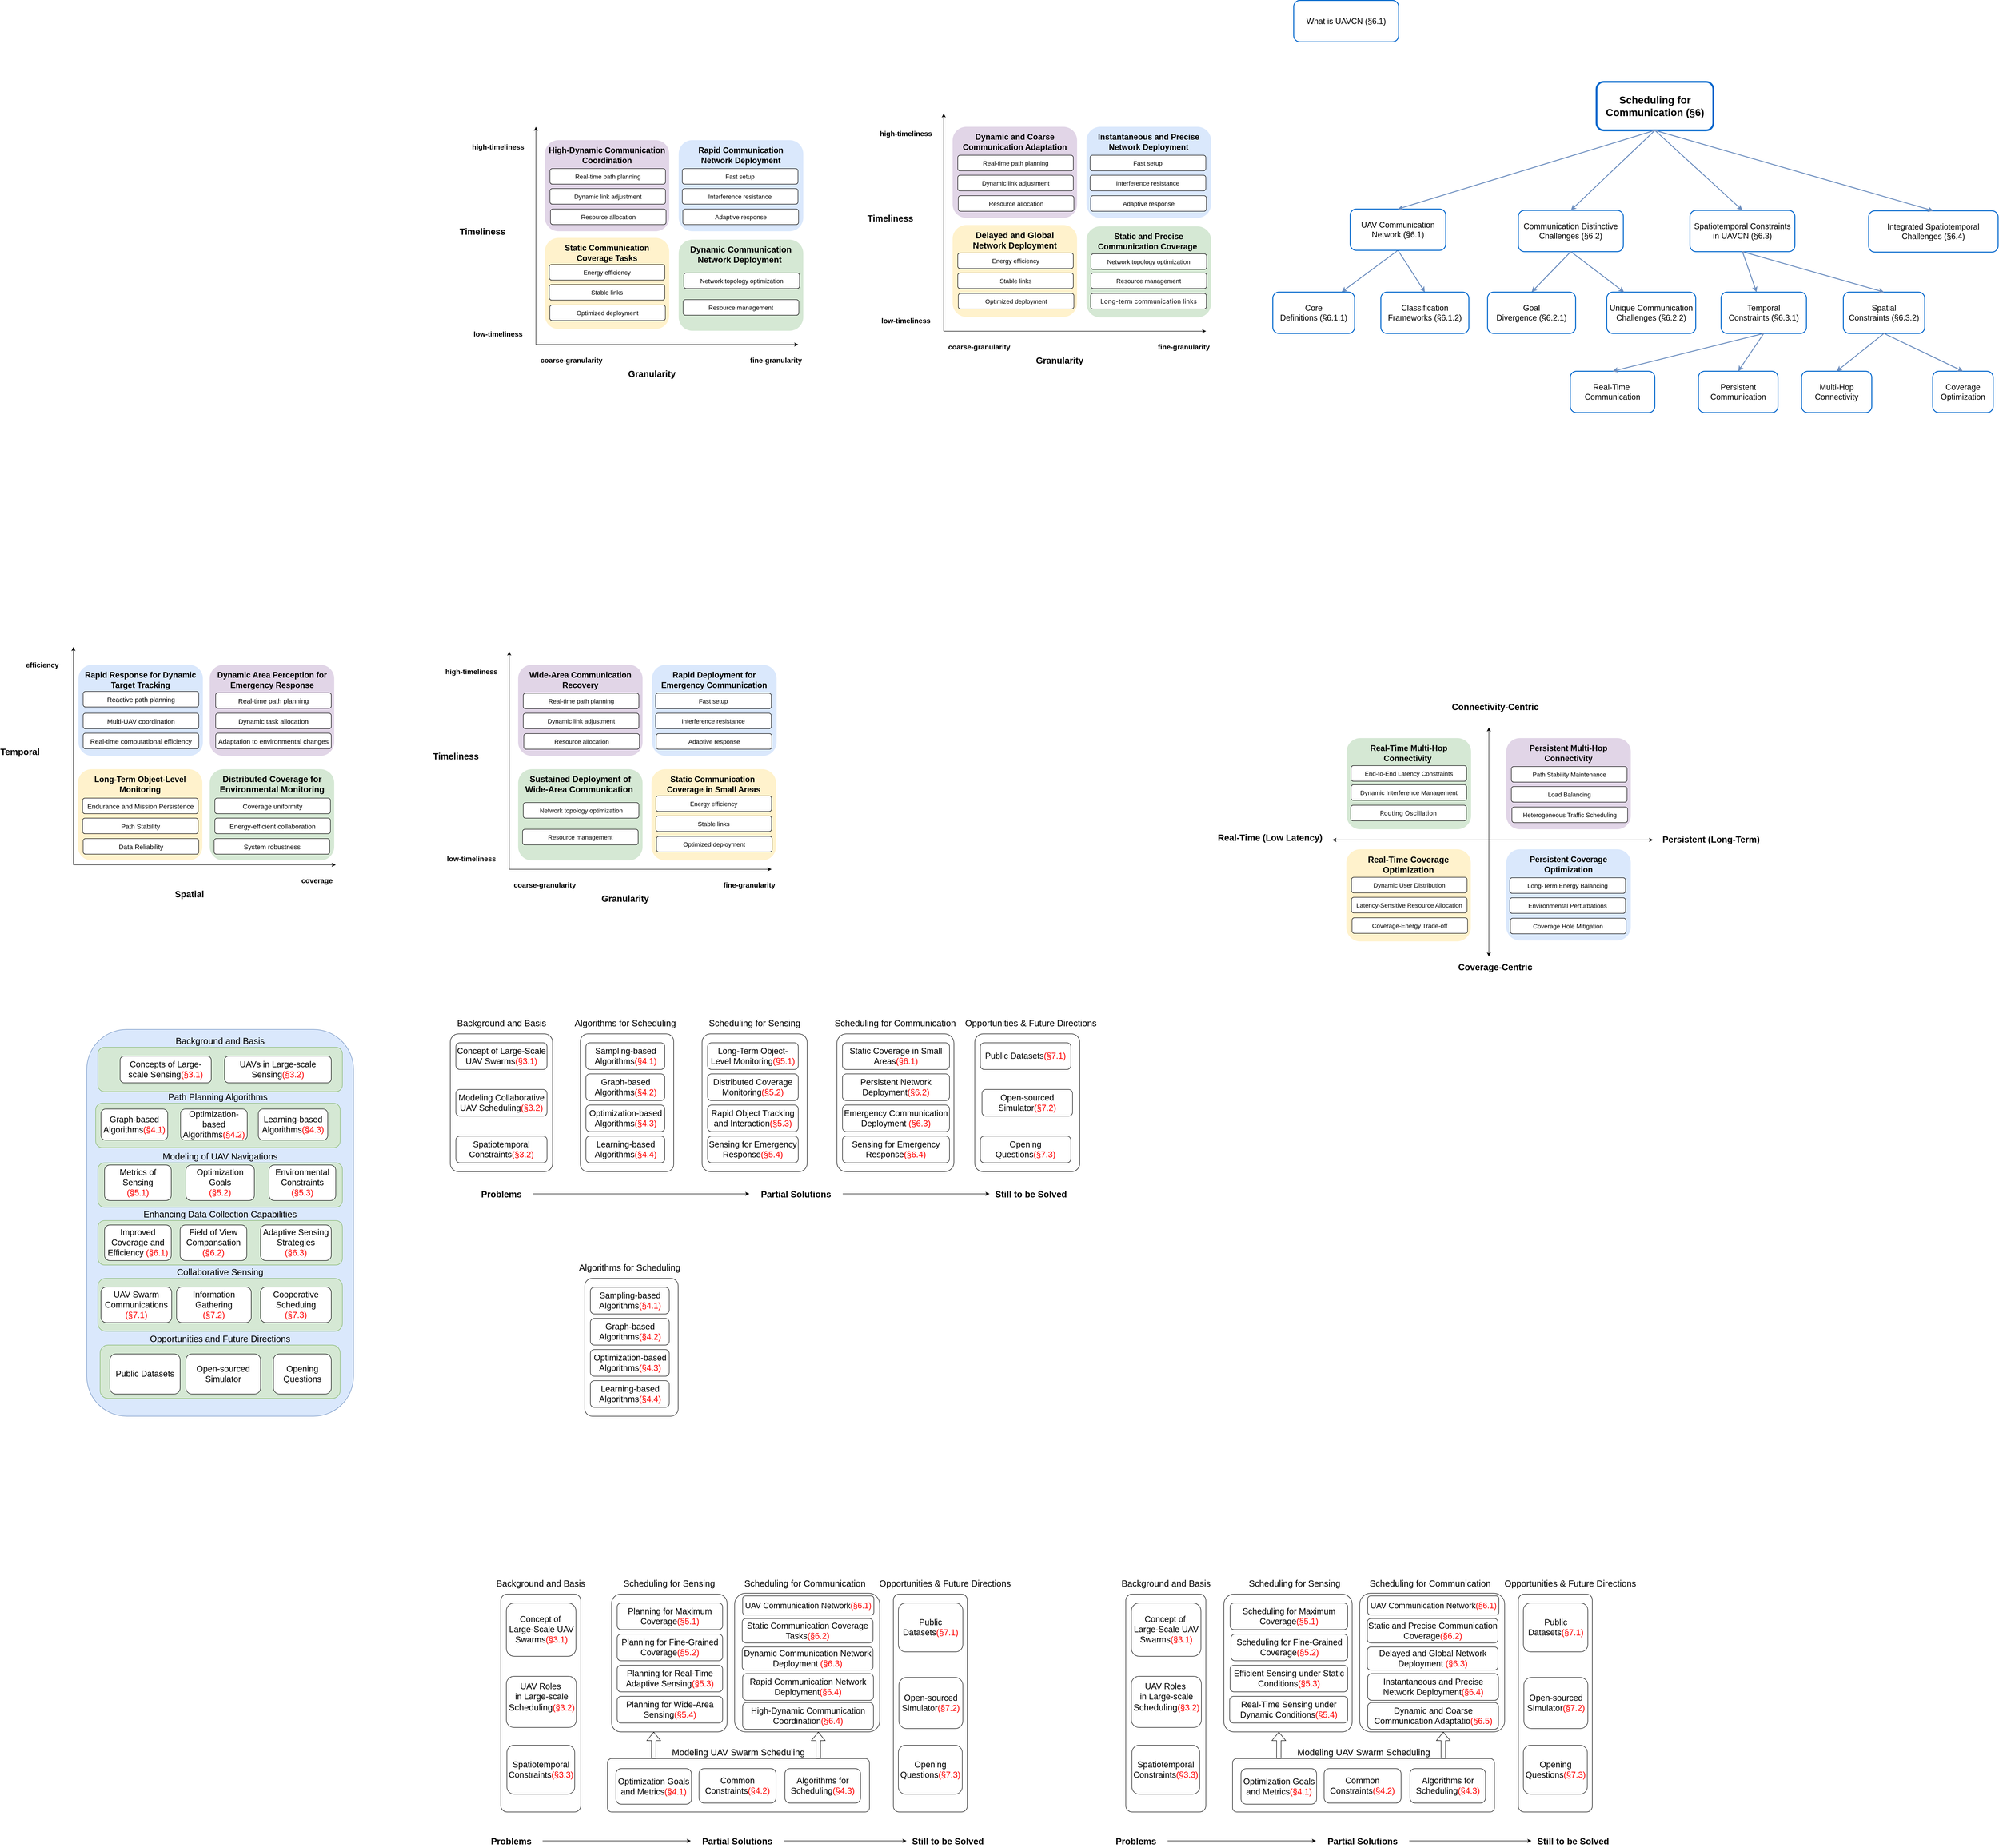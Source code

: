 <mxfile version="26.0.14">
  <diagram name="第 1 页" id="lKYJNV1JYSL0fNV-0X3W">
    <mxGraphModel dx="3889" dy="4166" grid="0" gridSize="10" guides="1" tooltips="1" connect="1" arrows="1" fold="1" page="0" pageScale="1" pageWidth="827" pageHeight="1169" math="0" shadow="0">
      <root>
        <mxCell id="0" />
        <mxCell id="1" parent="0" />
        <mxCell id="8JE8dJGaa-7Noi-EUSGW-1" value="" style="rounded=1;whiteSpace=wrap;html=1;glass=0;arcSize=8;" parent="1" vertex="1">
          <mxGeometry x="887.5" y="210" width="230" height="310" as="geometry" />
        </mxCell>
        <mxCell id="8JE8dJGaa-7Noi-EUSGW-2" value="" style="rounded=1;whiteSpace=wrap;html=1;fillColor=#dae8fc;strokeColor=#6c8ebf;" parent="1" vertex="1">
          <mxGeometry x="70" y="200" width="600" height="870" as="geometry" />
        </mxCell>
        <mxCell id="8JE8dJGaa-7Noi-EUSGW-3" value="Background and Basis" style="rounded=1;whiteSpace=wrap;html=1;labelPosition=center;verticalLabelPosition=top;align=center;verticalAlign=bottom;fontSize=20;fillColor=#d5e8d4;strokeColor=#82b366;" parent="1" vertex="1">
          <mxGeometry x="95" y="240" width="550" height="100" as="geometry" />
        </mxCell>
        <mxCell id="8JE8dJGaa-7Noi-EUSGW-4" value="UAVs in Large-scale Sensing&lt;span style=&quot;color: rgb(255 , 0 , 0)&quot;&gt;(§3.2)&lt;/span&gt;" style="rounded=1;whiteSpace=wrap;html=1;fontSize=19;" parent="1" vertex="1">
          <mxGeometry x="380" y="260" width="240" height="60" as="geometry" />
        </mxCell>
        <mxCell id="8JE8dJGaa-7Noi-EUSGW-5" value="Concepts of Large-scale Sensing&lt;font color=&quot;#ff0000&quot;&gt;(§3.1)&lt;/font&gt;" style="rounded=1;whiteSpace=wrap;html=1;fontSize=19;" parent="1" vertex="1">
          <mxGeometry x="145" y="260" width="205" height="60" as="geometry" />
        </mxCell>
        <mxCell id="8JE8dJGaa-7Noi-EUSGW-6" value="Modeling of UAV Navigations" style="rounded=1;whiteSpace=wrap;html=1;labelPosition=center;verticalLabelPosition=top;align=center;verticalAlign=bottom;fontSize=20;fillColor=#d5e8d4;strokeColor=#82b366;" parent="1" vertex="1">
          <mxGeometry x="95" y="500" width="550" height="100" as="geometry" />
        </mxCell>
        <mxCell id="8JE8dJGaa-7Noi-EUSGW-7" value="Collaborative Sensing" style="rounded=1;whiteSpace=wrap;html=1;labelPosition=center;verticalLabelPosition=top;align=center;verticalAlign=bottom;fontSize=20;fillColor=#d5e8d4;strokeColor=#82b366;" parent="1" vertex="1">
          <mxGeometry x="95" y="760" width="550" height="119" as="geometry" />
        </mxCell>
        <mxCell id="8JE8dJGaa-7Noi-EUSGW-8" value="Enhancing Data Collection Capabilities" style="rounded=1;whiteSpace=wrap;html=1;labelPosition=center;verticalLabelPosition=top;align=center;verticalAlign=bottom;fontSize=20;fillColor=#d5e8d4;strokeColor=#82b366;" parent="1" vertex="1">
          <mxGeometry x="95" y="630" width="550" height="100" as="geometry" />
        </mxCell>
        <mxCell id="8JE8dJGaa-7Noi-EUSGW-9" value="Opportunities and Future Directions" style="rounded=1;whiteSpace=wrap;html=1;labelPosition=center;verticalLabelPosition=top;align=center;verticalAlign=bottom;fontSize=20;fillColor=#d5e8d4;strokeColor=#82b366;" parent="1" vertex="1">
          <mxGeometry x="100" y="910" width="540" height="120" as="geometry" />
        </mxCell>
        <mxCell id="8JE8dJGaa-7Noi-EUSGW-10" value="Metrics of Sensing&lt;br&gt;&lt;span style=&quot;color: rgb(255 , 0 , 0)&quot;&gt;(§5.1)&lt;/span&gt;" style="rounded=1;whiteSpace=wrap;html=1;fontSize=19;" parent="1" vertex="1">
          <mxGeometry x="110" y="505" width="150" height="80" as="geometry" />
        </mxCell>
        <mxCell id="8JE8dJGaa-7Noi-EUSGW-11" value="Optimization Goals&lt;br&gt;&lt;span style=&quot;color: rgb(255 , 0 , 0)&quot;&gt;(§5.2)&lt;/span&gt;" style="rounded=1;whiteSpace=wrap;html=1;fontSize=19;" parent="1" vertex="1">
          <mxGeometry x="293" y="505" width="154" height="80" as="geometry" />
        </mxCell>
        <mxCell id="8JE8dJGaa-7Noi-EUSGW-12" value="Environmental Constraints&lt;br&gt;&lt;span style=&quot;color: rgb(255 , 0 , 0)&quot;&gt;(§5.3)&lt;/span&gt;" style="rounded=1;whiteSpace=wrap;html=1;fontSize=19;" parent="1" vertex="1">
          <mxGeometry x="480" y="505" width="150" height="80" as="geometry" />
        </mxCell>
        <mxCell id="8JE8dJGaa-7Noi-EUSGW-13" value="Public Datasets" style="rounded=1;whiteSpace=wrap;html=1;fontSize=19;" parent="1" vertex="1">
          <mxGeometry x="122" y="930" width="158" height="90" as="geometry" />
        </mxCell>
        <mxCell id="8JE8dJGaa-7Noi-EUSGW-14" value="Open-sourced Simulator" style="rounded=1;whiteSpace=wrap;html=1;fontSize=19;" parent="1" vertex="1">
          <mxGeometry x="293" y="930" width="168" height="90" as="geometry" />
        </mxCell>
        <mxCell id="8JE8dJGaa-7Noi-EUSGW-15" value="Opening Questions" style="rounded=1;whiteSpace=wrap;html=1;fontSize=19;" parent="1" vertex="1">
          <mxGeometry x="490" y="930" width="130" height="90" as="geometry" />
        </mxCell>
        <mxCell id="8JE8dJGaa-7Noi-EUSGW-16" value="Path Planning Algorithms" style="rounded=1;whiteSpace=wrap;html=1;labelPosition=center;verticalLabelPosition=top;align=center;verticalAlign=bottom;fontSize=20;fillColor=#d5e8d4;strokeColor=#82b366;" parent="1" vertex="1">
          <mxGeometry x="90" y="366" width="550" height="100" as="geometry" />
        </mxCell>
        <mxCell id="8JE8dJGaa-7Noi-EUSGW-17" value="Graph-based Algorithms&lt;span style=&quot;color: rgb(255 , 0 , 0)&quot;&gt;(§4.1)&lt;/span&gt;" style="rounded=1;whiteSpace=wrap;html=1;fontSize=19;" parent="1" vertex="1">
          <mxGeometry x="102" y="379" width="150" height="70" as="geometry" />
        </mxCell>
        <mxCell id="8JE8dJGaa-7Noi-EUSGW-18" value="Optimization-based Algorithms&lt;span style=&quot;color: rgb(255 , 0 , 0)&quot;&gt;(§4.2)&lt;/span&gt;" style="rounded=1;whiteSpace=wrap;html=1;fontSize=19;" parent="1" vertex="1">
          <mxGeometry x="281" y="379" width="150" height="70" as="geometry" />
        </mxCell>
        <mxCell id="8JE8dJGaa-7Noi-EUSGW-19" value="Learning-based Algorithms&lt;span style=&quot;color: rgb(255 , 0 , 0)&quot;&gt;(§4.3)&lt;/span&gt;" style="rounded=1;whiteSpace=wrap;html=1;fontSize=19;" parent="1" vertex="1">
          <mxGeometry x="456" y="379" width="156" height="70" as="geometry" />
        </mxCell>
        <mxCell id="8JE8dJGaa-7Noi-EUSGW-20" value="Improved Coverage and Efficiency&amp;nbsp;&lt;span style=&quot;color: rgb(255 , 0 , 0)&quot;&gt;(§6.1)&lt;/span&gt;" style="rounded=1;whiteSpace=wrap;html=1;fontSize=19;" parent="1" vertex="1">
          <mxGeometry x="110" y="640" width="150" height="80" as="geometry" />
        </mxCell>
        <mxCell id="8JE8dJGaa-7Noi-EUSGW-21" value="Field of View Compansation&lt;br&gt;&lt;span style=&quot;color: rgb(255 , 0 , 0)&quot;&gt;(§6.2)&lt;/span&gt;" style="rounded=1;whiteSpace=wrap;html=1;fontSize=19;" parent="1" vertex="1">
          <mxGeometry x="280" y="640" width="150" height="80" as="geometry" />
        </mxCell>
        <mxCell id="8JE8dJGaa-7Noi-EUSGW-22" value="Adaptive Sensing Strategies&lt;br&gt;&lt;span style=&quot;color: rgb(255 , 0 , 0)&quot;&gt;(§6.3)&lt;/span&gt;" style="rounded=1;whiteSpace=wrap;html=1;fontSize=19;" parent="1" vertex="1">
          <mxGeometry x="461" y="640" width="159" height="80" as="geometry" />
        </mxCell>
        <mxCell id="8JE8dJGaa-7Noi-EUSGW-23" value="Cooperative Scheduing&lt;br&gt;&lt;span style=&quot;color: rgb(255 , 0 , 0)&quot;&gt;(§7.3)&lt;/span&gt;" style="rounded=1;whiteSpace=wrap;html=1;fontSize=19;" parent="1" vertex="1">
          <mxGeometry x="461" y="779.5" width="159" height="80" as="geometry" />
        </mxCell>
        <mxCell id="8JE8dJGaa-7Noi-EUSGW-24" value="Information Gathering&lt;br&gt;&lt;span style=&quot;color: rgb(255 , 0 , 0)&quot;&gt;(§7.2)&lt;/span&gt;" style="rounded=1;whiteSpace=wrap;html=1;fontSize=19;" parent="1" vertex="1">
          <mxGeometry x="272" y="779.5" width="168" height="80" as="geometry" />
        </mxCell>
        <mxCell id="8JE8dJGaa-7Noi-EUSGW-25" value="UAV Swarm Communications&lt;br&gt;&lt;span style=&quot;color: rgb(255 , 0 , 0)&quot;&gt;(§7.1)&lt;/span&gt;" style="rounded=1;whiteSpace=wrap;html=1;fontSize=19;" parent="1" vertex="1">
          <mxGeometry x="102" y="779.5" width="159" height="80" as="geometry" />
        </mxCell>
        <mxCell id="8JE8dJGaa-7Noi-EUSGW-26" value="Concept of Large-Scale UAV Swarms&lt;font color=&quot;#ff0000&quot;&gt;(§3.1)&lt;/font&gt;" style="rounded=1;whiteSpace=wrap;html=1;fontSize=19;" parent="1" vertex="1">
          <mxGeometry x="900" y="230" width="205" height="60" as="geometry" />
        </mxCell>
        <mxCell id="8JE8dJGaa-7Noi-EUSGW-27" value="Modeling Collaborative UAV Scheduling&lt;font color=&quot;#ff0000&quot;&gt;(§3.2)&lt;/font&gt;" style="rounded=1;whiteSpace=wrap;html=1;fontSize=19;" parent="1" vertex="1">
          <mxGeometry x="900" y="335" width="205" height="60" as="geometry" />
        </mxCell>
        <mxCell id="8JE8dJGaa-7Noi-EUSGW-28" value="Spatiotemporal Constraints&lt;font color=&quot;#ff0000&quot;&gt;(§3.2)&lt;/font&gt;" style="rounded=1;whiteSpace=wrap;html=1;fontSize=19;" parent="1" vertex="1">
          <mxGeometry x="900" y="440" width="205" height="60" as="geometry" />
        </mxCell>
        <mxCell id="8JE8dJGaa-7Noi-EUSGW-29" value="&lt;span style=&quot;font-size: 20px;&quot;&gt;Background and Basis&lt;/span&gt;" style="text;html=1;align=center;verticalAlign=middle;whiteSpace=wrap;rounded=0;" parent="1" vertex="1">
          <mxGeometry x="877.5" y="170" width="250" height="30" as="geometry" />
        </mxCell>
        <mxCell id="8JE8dJGaa-7Noi-EUSGW-30" value="" style="rounded=1;whiteSpace=wrap;html=1;glass=0;arcSize=8;" parent="1" vertex="1">
          <mxGeometry x="1180" y="210" width="210" height="310" as="geometry" />
        </mxCell>
        <mxCell id="8JE8dJGaa-7Noi-EUSGW-31" value="Sampling-based Algorithms&lt;font color=&quot;#ff0000&quot;&gt;(§4.1)&lt;/font&gt;" style="rounded=1;whiteSpace=wrap;html=1;fontSize=19;" parent="1" vertex="1">
          <mxGeometry x="1192.5" y="230" width="177.5" height="60" as="geometry" />
        </mxCell>
        <mxCell id="8JE8dJGaa-7Noi-EUSGW-32" value="Graph-based Algorithms&lt;font color=&quot;#ff0000&quot;&gt;(§4.2)&lt;/font&gt;" style="rounded=1;whiteSpace=wrap;html=1;fontSize=19;" parent="1" vertex="1">
          <mxGeometry x="1192.5" y="300" width="177.5" height="60" as="geometry" />
        </mxCell>
        <mxCell id="8JE8dJGaa-7Noi-EUSGW-33" value="Optimization-based Algorithms&lt;font color=&quot;#ff0000&quot;&gt;(§4.3)&lt;/font&gt;" style="rounded=1;whiteSpace=wrap;html=1;fontSize=19;" parent="1" vertex="1">
          <mxGeometry x="1192.5" y="370" width="177.5" height="60" as="geometry" />
        </mxCell>
        <mxCell id="8JE8dJGaa-7Noi-EUSGW-34" value="&lt;span style=&quot;font-size: 20px;&quot;&gt;Algorithms for Scheduling&lt;/span&gt;" style="text;html=1;align=center;verticalAlign=middle;whiteSpace=wrap;rounded=0;" parent="1" vertex="1">
          <mxGeometry x="1156.25" y="170" width="250" height="30" as="geometry" />
        </mxCell>
        <mxCell id="8JE8dJGaa-7Noi-EUSGW-35" value="Learning-based Algorithms&lt;font color=&quot;#ff0000&quot;&gt;(§4.4)&lt;/font&gt;" style="rounded=1;whiteSpace=wrap;html=1;fontSize=19;" parent="1" vertex="1">
          <mxGeometry x="1192.5" y="440" width="177.5" height="60" as="geometry" />
        </mxCell>
        <mxCell id="8JE8dJGaa-7Noi-EUSGW-36" value="" style="rounded=1;whiteSpace=wrap;html=1;glass=0;arcSize=8;" parent="1" vertex="1">
          <mxGeometry x="1453.75" y="210" width="236.25" height="310" as="geometry" />
        </mxCell>
        <mxCell id="8JE8dJGaa-7Noi-EUSGW-37" value="Long-Term Object-Level Monitoring&lt;font color=&quot;#ff0000&quot;&gt;(§5.1)&lt;/font&gt;" style="rounded=1;whiteSpace=wrap;html=1;fontSize=19;" parent="1" vertex="1">
          <mxGeometry x="1466.25" y="230" width="203.75" height="60" as="geometry" />
        </mxCell>
        <mxCell id="8JE8dJGaa-7Noi-EUSGW-38" value="Distributed Coverage Monitoring&lt;font color=&quot;#ff0000&quot;&gt;(§5.2)&lt;/font&gt;" style="rounded=1;whiteSpace=wrap;html=1;fontSize=19;" parent="1" vertex="1">
          <mxGeometry x="1466.25" y="300" width="203.75" height="60" as="geometry" />
        </mxCell>
        <mxCell id="8JE8dJGaa-7Noi-EUSGW-39" value="Rapid Object Tracking and Interaction&lt;font color=&quot;#ff0000&quot;&gt;(§5.3)&lt;/font&gt;" style="rounded=1;whiteSpace=wrap;html=1;fontSize=19;" parent="1" vertex="1">
          <mxGeometry x="1466.25" y="370" width="203.75" height="60" as="geometry" />
        </mxCell>
        <mxCell id="8JE8dJGaa-7Noi-EUSGW-40" value="&lt;span style=&quot;font-size: 20px;&quot;&gt;Scheduling&amp;nbsp;&lt;/span&gt;&lt;span style=&quot;font-size: 20px;&quot;&gt;for Sensing&lt;/span&gt;" style="text;html=1;align=center;verticalAlign=middle;whiteSpace=wrap;rounded=0;" parent="1" vertex="1">
          <mxGeometry x="1446.88" y="170" width="250" height="30" as="geometry" />
        </mxCell>
        <mxCell id="8JE8dJGaa-7Noi-EUSGW-41" value="Sensing for Emergency Response&lt;font color=&quot;#ff0000&quot;&gt;(§5.4)&lt;/font&gt;" style="rounded=1;whiteSpace=wrap;html=1;fontSize=19;" parent="1" vertex="1">
          <mxGeometry x="1466.25" y="440" width="203.75" height="60" as="geometry" />
        </mxCell>
        <mxCell id="8JE8dJGaa-7Noi-EUSGW-42" value="" style="rounded=1;whiteSpace=wrap;html=1;glass=0;arcSize=8;" parent="1" vertex="1">
          <mxGeometry x="1756.87" y="210" width="263.13" height="310" as="geometry" />
        </mxCell>
        <mxCell id="8JE8dJGaa-7Noi-EUSGW-43" value="Static Coverage in Small Areas&lt;font color=&quot;#ff0000&quot;&gt;(§6.1)&lt;/font&gt;" style="rounded=1;whiteSpace=wrap;html=1;fontSize=19;" parent="1" vertex="1">
          <mxGeometry x="1769.37" y="230" width="240.63" height="60" as="geometry" />
        </mxCell>
        <mxCell id="8JE8dJGaa-7Noi-EUSGW-44" value="Persistent Network Deployment&lt;font color=&quot;#ff0000&quot;&gt;(§6.2)&lt;/font&gt;" style="rounded=1;whiteSpace=wrap;html=1;fontSize=19;" parent="1" vertex="1">
          <mxGeometry x="1769.37" y="300" width="240.63" height="60" as="geometry" />
        </mxCell>
        <mxCell id="8JE8dJGaa-7Noi-EUSGW-45" value="Emergency Communication Deployment&amp;nbsp;&lt;font color=&quot;#ff0000&quot;&gt;(§6.3)&lt;/font&gt;" style="rounded=1;whiteSpace=wrap;html=1;fontSize=19;" parent="1" vertex="1">
          <mxGeometry x="1769.37" y="370" width="240.63" height="60" as="geometry" />
        </mxCell>
        <mxCell id="8JE8dJGaa-7Noi-EUSGW-46" value="&lt;span style=&quot;font-size: 20px;&quot;&gt;Scheduling&amp;nbsp;&lt;/span&gt;&lt;span style=&quot;font-size: 20px;&quot;&gt;for Communication&lt;/span&gt;" style="text;html=1;align=center;verticalAlign=middle;whiteSpace=wrap;rounded=0;" parent="1" vertex="1">
          <mxGeometry x="1743.44" y="170" width="290" height="30" as="geometry" />
        </mxCell>
        <mxCell id="8JE8dJGaa-7Noi-EUSGW-47" value="Sensing for Emergency Response&lt;font color=&quot;#ff0000&quot;&gt;(§6.4)&lt;/font&gt;" style="rounded=1;whiteSpace=wrap;html=1;fontSize=19;" parent="1" vertex="1">
          <mxGeometry x="1769.37" y="440" width="240.63" height="60" as="geometry" />
        </mxCell>
        <mxCell id="8JE8dJGaa-7Noi-EUSGW-48" value="" style="rounded=1;whiteSpace=wrap;html=1;glass=0;arcSize=8;" parent="1" vertex="1">
          <mxGeometry x="2066.87" y="210" width="236.25" height="310" as="geometry" />
        </mxCell>
        <mxCell id="8JE8dJGaa-7Noi-EUSGW-49" value="Public Datasets&lt;font color=&quot;#ff0000&quot;&gt;(§7.1)&lt;/font&gt;" style="rounded=1;whiteSpace=wrap;html=1;fontSize=19;" parent="1" vertex="1">
          <mxGeometry x="2079.37" y="230" width="203.75" height="60" as="geometry" />
        </mxCell>
        <mxCell id="8JE8dJGaa-7Noi-EUSGW-50" value="Open-sourced Simulator&lt;font color=&quot;#ff0000&quot;&gt;(§7.2)&lt;/font&gt;" style="rounded=1;whiteSpace=wrap;html=1;fontSize=19;" parent="1" vertex="1">
          <mxGeometry x="2083.12" y="335" width="203.75" height="60" as="geometry" />
        </mxCell>
        <mxCell id="8JE8dJGaa-7Noi-EUSGW-51" value="&lt;span style=&quot;font-size: 20px;&quot;&gt;Opportunities &amp;amp; Future Directions&lt;/span&gt;" style="text;html=1;align=center;verticalAlign=middle;whiteSpace=wrap;rounded=0;" parent="1" vertex="1">
          <mxGeometry x="2033.44" y="170" width="320" height="30" as="geometry" />
        </mxCell>
        <mxCell id="8JE8dJGaa-7Noi-EUSGW-52" value="Opening Questions&lt;font color=&quot;#ff0000&quot;&gt;(§7.3)&lt;/font&gt;" style="rounded=1;whiteSpace=wrap;html=1;fontSize=19;" parent="1" vertex="1">
          <mxGeometry x="2079.37" y="440" width="203.75" height="60" as="geometry" />
        </mxCell>
        <mxCell id="8JE8dJGaa-7Noi-EUSGW-53" style="edgeStyle=orthogonalEdgeStyle;rounded=0;orthogonalLoop=1;jettySize=auto;html=1;exitX=1;exitY=0.5;exitDx=0;exitDy=0;" parent="1" source="8JE8dJGaa-7Noi-EUSGW-54" target="8JE8dJGaa-7Noi-EUSGW-56" edge="1">
          <mxGeometry relative="1" as="geometry" />
        </mxCell>
        <mxCell id="8JE8dJGaa-7Noi-EUSGW-54" value="&lt;span style=&quot;font-size: 20px;&quot;&gt;&lt;b&gt;Problems&lt;/b&gt;&lt;/span&gt;" style="text;html=1;align=center;verticalAlign=middle;whiteSpace=wrap;rounded=0;" parent="1" vertex="1">
          <mxGeometry x="931.25" y="555" width="142.5" height="30" as="geometry" />
        </mxCell>
        <mxCell id="8JE8dJGaa-7Noi-EUSGW-55" style="edgeStyle=orthogonalEdgeStyle;rounded=0;orthogonalLoop=1;jettySize=auto;html=1;exitX=1;exitY=0.5;exitDx=0;exitDy=0;entryX=0;entryY=0.5;entryDx=0;entryDy=0;" parent="1" source="8JE8dJGaa-7Noi-EUSGW-56" target="8JE8dJGaa-7Noi-EUSGW-57" edge="1">
          <mxGeometry relative="1" as="geometry" />
        </mxCell>
        <mxCell id="8JE8dJGaa-7Noi-EUSGW-56" value="&lt;span style=&quot;font-size: 20px;&quot;&gt;&lt;b&gt;Partial Solutions&lt;/b&gt;&lt;/span&gt;" style="text;html=1;align=center;verticalAlign=middle;whiteSpace=wrap;rounded=0;" parent="1" vertex="1">
          <mxGeometry x="1560" y="555" width="210" height="30" as="geometry" />
        </mxCell>
        <mxCell id="8JE8dJGaa-7Noi-EUSGW-57" value="&lt;span style=&quot;font-size: 20px;&quot;&gt;&lt;b&gt;Still to be Solved&lt;/b&gt;&lt;/span&gt;" style="text;html=1;align=center;verticalAlign=middle;whiteSpace=wrap;rounded=0;" parent="1" vertex="1">
          <mxGeometry x="2100" y="555" width="186.88" height="30" as="geometry" />
        </mxCell>
        <mxCell id="-tQFiQ8kx9aQ_QGWf1GP-1" value="&lt;span style=&quot;font-size: 18px;&quot;&gt;&lt;b&gt;Static Communication&amp;nbsp;&lt;/b&gt;&lt;/span&gt;&lt;div&gt;&lt;span style=&quot;font-size: 18px;&quot;&gt;&lt;b&gt;Coverage in Small Areas&lt;/b&gt;&lt;/span&gt;&lt;br&gt;&lt;div&gt;&lt;b&gt;&lt;font style=&quot;font-size: 18px;&quot;&gt;&lt;br&gt;&lt;/font&gt;&lt;/b&gt;&lt;/div&gt;&lt;div&gt;&lt;b&gt;&lt;font style=&quot;font-size: 18px;&quot;&gt;&lt;br&gt;&lt;/font&gt;&lt;/b&gt;&lt;/div&gt;&lt;div&gt;&lt;b&gt;&lt;font style=&quot;font-size: 18px;&quot;&gt;&lt;br&gt;&lt;/font&gt;&lt;/b&gt;&lt;/div&gt;&lt;div&gt;&lt;b&gt;&lt;font style=&quot;font-size: 18px;&quot;&gt;&lt;br&gt;&lt;/font&gt;&lt;/b&gt;&lt;/div&gt;&lt;div&gt;&lt;b&gt;&lt;font style=&quot;font-size: 18px;&quot;&gt;&lt;br&gt;&lt;/font&gt;&lt;/b&gt;&lt;/div&gt;&lt;div&gt;&lt;br&gt;&lt;/div&gt;&lt;/div&gt;" style="rounded=1;whiteSpace=wrap;html=1;fontSize=19;fillColor=#fff2cc;strokeColor=none;" parent="1" vertex="1">
          <mxGeometry x="1340" y="-385" width="280" height="205" as="geometry" />
        </mxCell>
        <mxCell id="-tQFiQ8kx9aQ_QGWf1GP-2" value="" style="endArrow=classic;html=1;rounded=0;" parent="1" edge="1">
          <mxGeometry width="50" height="50" relative="1" as="geometry">
            <mxPoint x="1020" y="-160" as="sourcePoint" />
            <mxPoint x="1610" y="-160" as="targetPoint" />
          </mxGeometry>
        </mxCell>
        <mxCell id="-tQFiQ8kx9aQ_QGWf1GP-3" value="" style="endArrow=classic;html=1;rounded=0;" parent="1" edge="1">
          <mxGeometry width="50" height="50" relative="1" as="geometry">
            <mxPoint x="1020" y="-160" as="sourcePoint" />
            <mxPoint x="1020" y="-650" as="targetPoint" />
          </mxGeometry>
        </mxCell>
        <mxCell id="-tQFiQ8kx9aQ_QGWf1GP-4" value="&lt;b&gt;&lt;font style=&quot;font-size: 20px;&quot;&gt;Granularity&lt;/font&gt;&lt;/b&gt;" style="text;html=1;align=center;verticalAlign=middle;whiteSpace=wrap;rounded=0;" parent="1" vertex="1">
          <mxGeometry x="1251.25" y="-110" width="60" height="30" as="geometry" />
        </mxCell>
        <mxCell id="-tQFiQ8kx9aQ_QGWf1GP-5" value="&lt;b style=&quot;&quot;&gt;&lt;font style=&quot;font-size: 20px;&quot;&gt;Timeliness&lt;/font&gt;&lt;/b&gt;" style="text;html=1;align=center;verticalAlign=middle;whiteSpace=wrap;rounded=0;" parent="1" vertex="1">
          <mxGeometry x="870" y="-430" width="60" height="30" as="geometry" />
        </mxCell>
        <mxCell id="-tQFiQ8kx9aQ_QGWf1GP-6" value="&lt;span style=&quot;font-size: 16px;&quot;&gt;&lt;b&gt;fine-granularity&lt;/b&gt;&lt;/span&gt;" style="text;html=1;align=center;verticalAlign=middle;whiteSpace=wrap;rounded=0;" parent="1" vertex="1">
          <mxGeometry x="1490" y="-140" width="140" height="30" as="geometry" />
        </mxCell>
        <mxCell id="-tQFiQ8kx9aQ_QGWf1GP-7" value="&lt;span style=&quot;font-size: 16px;&quot;&gt;&lt;b&gt;coarse-granularity&lt;/b&gt;&lt;/span&gt;" style="text;html=1;align=center;verticalAlign=middle;whiteSpace=wrap;rounded=0;" parent="1" vertex="1">
          <mxGeometry x="1020" y="-140" width="160" height="30" as="geometry" />
        </mxCell>
        <mxCell id="-tQFiQ8kx9aQ_QGWf1GP-8" value="&lt;span style=&quot;font-size: 16px;&quot;&gt;&lt;b&gt;low-timeliness&lt;/b&gt;&lt;/span&gt;" style="text;html=1;align=center;verticalAlign=middle;whiteSpace=wrap;rounded=0;" parent="1" vertex="1">
          <mxGeometry x="870" y="-199" width="130" height="30" as="geometry" />
        </mxCell>
        <mxCell id="-tQFiQ8kx9aQ_QGWf1GP-9" value="&lt;span style=&quot;font-size: 16px;&quot;&gt;&lt;b&gt;high-timeliness&lt;/b&gt;&lt;/span&gt;" style="text;html=1;align=center;verticalAlign=middle;whiteSpace=wrap;rounded=0;" parent="1" vertex="1">
          <mxGeometry x="870" y="-620" width="130" height="30" as="geometry" />
        </mxCell>
        <mxCell id="-tQFiQ8kx9aQ_QGWf1GP-10" value="&lt;div&gt;&lt;b&gt;Sustained Deployment of Wide-Area Communication&amp;nbsp;&lt;/b&gt;&lt;br&gt;&lt;div&gt;&lt;b&gt;&lt;font style=&quot;font-size: 18px;&quot;&gt;&lt;br&gt;&lt;/font&gt;&lt;/b&gt;&lt;/div&gt;&lt;div&gt;&lt;b&gt;&lt;font style=&quot;font-size: 18px;&quot;&gt;&lt;br&gt;&lt;/font&gt;&lt;/b&gt;&lt;/div&gt;&lt;div&gt;&lt;b&gt;&lt;font style=&quot;font-size: 18px;&quot;&gt;&lt;br&gt;&lt;/font&gt;&lt;/b&gt;&lt;/div&gt;&lt;div&gt;&lt;b&gt;&lt;font style=&quot;font-size: 18px;&quot;&gt;&lt;br&gt;&lt;/font&gt;&lt;/b&gt;&lt;/div&gt;&lt;div&gt;&lt;b&gt;&lt;font style=&quot;font-size: 18px;&quot;&gt;&lt;br&gt;&lt;/font&gt;&lt;/b&gt;&lt;/div&gt;&lt;div&gt;&lt;br&gt;&lt;/div&gt;&lt;/div&gt;" style="rounded=1;whiteSpace=wrap;html=1;fontSize=19;fillColor=#d5e8d4;strokeColor=none;" parent="1" vertex="1">
          <mxGeometry x="1040" y="-385" width="280" height="205" as="geometry" />
        </mxCell>
        <mxCell id="-tQFiQ8kx9aQ_QGWf1GP-11" value="&lt;font style=&quot;font-size: 18px;&quot;&gt;&lt;b&gt;Rapid Deployment for Emergency Communication&lt;/b&gt;&lt;/font&gt;&lt;div&gt;&lt;b&gt;&lt;font style=&quot;font-size: 18px;&quot;&gt;&lt;br&gt;&lt;/font&gt;&lt;/b&gt;&lt;/div&gt;&lt;div&gt;&lt;b&gt;&lt;font style=&quot;font-size: 18px;&quot;&gt;&lt;br&gt;&lt;/font&gt;&lt;/b&gt;&lt;/div&gt;&lt;div&gt;&lt;b&gt;&lt;font style=&quot;font-size: 18px;&quot;&gt;&lt;br&gt;&lt;/font&gt;&lt;/b&gt;&lt;/div&gt;&lt;div&gt;&lt;b&gt;&lt;font style=&quot;font-size: 18px;&quot;&gt;&lt;br&gt;&lt;/font&gt;&lt;/b&gt;&lt;/div&gt;&lt;div&gt;&lt;b&gt;&lt;font style=&quot;font-size: 18px;&quot;&gt;&lt;br&gt;&lt;/font&gt;&lt;/b&gt;&lt;/div&gt;&lt;div&gt;&lt;br&gt;&lt;/div&gt;" style="rounded=1;whiteSpace=wrap;html=1;fontSize=19;fillColor=#dae8fc;strokeColor=none;" parent="1" vertex="1">
          <mxGeometry x="1341.25" y="-620" width="280" height="205" as="geometry" />
        </mxCell>
        <mxCell id="-tQFiQ8kx9aQ_QGWf1GP-12" value="&lt;font style=&quot;font-size: 18px;&quot;&gt;&lt;b&gt;Wide-Area Communication Recovery&lt;br&gt;&lt;/b&gt;&lt;/font&gt;&lt;div&gt;&lt;b&gt;&lt;font style=&quot;font-size: 18px;&quot;&gt;&lt;br&gt;&lt;/font&gt;&lt;/b&gt;&lt;/div&gt;&lt;div&gt;&lt;b&gt;&lt;font style=&quot;font-size: 18px;&quot;&gt;&lt;br&gt;&lt;/font&gt;&lt;/b&gt;&lt;/div&gt;&lt;div&gt;&lt;b&gt;&lt;font style=&quot;font-size: 18px;&quot;&gt;&lt;br&gt;&lt;/font&gt;&lt;/b&gt;&lt;/div&gt;&lt;div&gt;&lt;b&gt;&lt;font style=&quot;font-size: 18px;&quot;&gt;&lt;br&gt;&lt;/font&gt;&lt;/b&gt;&lt;/div&gt;&lt;div&gt;&lt;b&gt;&lt;font style=&quot;font-size: 18px;&quot;&gt;&lt;br&gt;&lt;/font&gt;&lt;/b&gt;&lt;/div&gt;&lt;div&gt;&lt;br&gt;&lt;/div&gt;" style="rounded=1;whiteSpace=wrap;html=1;fontSize=19;fillColor=#e1d5e7;strokeColor=none;" parent="1" vertex="1">
          <mxGeometry x="1040" y="-620" width="280" height="205" as="geometry" />
        </mxCell>
        <mxCell id="-tQFiQ8kx9aQ_QGWf1GP-13" value="Energy efficiency" style="rounded=1;whiteSpace=wrap;html=1;strokeWidth=1;fontSize=14;" parent="1" vertex="1">
          <mxGeometry x="1350" y="-325" width="260" height="35" as="geometry" />
        </mxCell>
        <mxCell id="-tQFiQ8kx9aQ_QGWf1GP-14" value="Stable links" style="rounded=1;whiteSpace=wrap;html=1;strokeWidth=1;fontSize=14;" parent="1" vertex="1">
          <mxGeometry x="1350" y="-280" width="260" height="35" as="geometry" />
        </mxCell>
        <mxCell id="-tQFiQ8kx9aQ_QGWf1GP-15" value="Optimized deployment" style="rounded=1;whiteSpace=wrap;html=1;strokeWidth=1;fontSize=14;" parent="1" vertex="1">
          <mxGeometry x="1351.25" y="-234" width="260" height="35" as="geometry" />
        </mxCell>
        <mxCell id="-tQFiQ8kx9aQ_QGWf1GP-16" value="Network topology optimization" style="rounded=1;whiteSpace=wrap;html=1;strokeWidth=1;fontSize=14;" parent="1" vertex="1">
          <mxGeometry x="1051.57" y="-310" width="260" height="35" as="geometry" />
        </mxCell>
        <mxCell id="-tQFiQ8kx9aQ_QGWf1GP-17" value="Resource management" style="rounded=1;whiteSpace=wrap;html=1;strokeWidth=1;fontSize=14;" parent="1" vertex="1">
          <mxGeometry x="1050.0" y="-250" width="260" height="35" as="geometry" />
        </mxCell>
        <mxCell id="-tQFiQ8kx9aQ_QGWf1GP-18" value="Fast setup" style="rounded=1;whiteSpace=wrap;html=1;strokeWidth=1;fontSize=14;" parent="1" vertex="1">
          <mxGeometry x="1349.37" y="-556" width="260" height="35" as="geometry" />
        </mxCell>
        <mxCell id="-tQFiQ8kx9aQ_QGWf1GP-19" value="Interference resistance" style="rounded=1;whiteSpace=wrap;html=1;strokeWidth=1;fontSize=14;" parent="1" vertex="1">
          <mxGeometry x="1349.37" y="-511" width="260" height="35" as="geometry" />
        </mxCell>
        <mxCell id="-tQFiQ8kx9aQ_QGWf1GP-20" value="Adaptive response" style="rounded=1;whiteSpace=wrap;html=1;strokeWidth=1;fontSize=14;" parent="1" vertex="1">
          <mxGeometry x="1350.62" y="-465" width="260" height="35" as="geometry" />
        </mxCell>
        <mxCell id="-tQFiQ8kx9aQ_QGWf1GP-21" value="Real-time path planning" style="rounded=1;whiteSpace=wrap;html=1;strokeWidth=1;fontSize=14;" parent="1" vertex="1">
          <mxGeometry x="1051.57" y="-556" width="260" height="35" as="geometry" />
        </mxCell>
        <mxCell id="-tQFiQ8kx9aQ_QGWf1GP-22" value="Dynamic link adjustment" style="rounded=1;whiteSpace=wrap;html=1;strokeWidth=1;fontSize=14;" parent="1" vertex="1">
          <mxGeometry x="1051.57" y="-511" width="260" height="35" as="geometry" />
        </mxCell>
        <mxCell id="-tQFiQ8kx9aQ_QGWf1GP-23" value="Resource allocation" style="rounded=1;whiteSpace=wrap;html=1;strokeWidth=1;fontSize=14;" parent="1" vertex="1">
          <mxGeometry x="1052.82" y="-465" width="260" height="35" as="geometry" />
        </mxCell>
        <mxCell id="AHgwAtBn9opc_SdNSLN8-19" value="&lt;b style=&quot;font-size: 18px; background-color: initial;&quot;&gt;Long-Term Object-Level Monitoring&lt;/b&gt;&lt;div&gt;&lt;br&gt;&lt;/div&gt;&lt;div&gt;&lt;br&gt;&lt;/div&gt;&lt;div&gt;&lt;b&gt;&lt;font style=&quot;font-size: 18px;&quot;&gt;&lt;br&gt;&lt;/font&gt;&lt;/b&gt;&lt;/div&gt;&lt;div&gt;&lt;b&gt;&lt;font style=&quot;font-size: 18px;&quot;&gt;&lt;br&gt;&lt;/font&gt;&lt;/b&gt;&lt;/div&gt;&lt;div&gt;&lt;b&gt;&lt;font style=&quot;font-size: 18px;&quot;&gt;&lt;br&gt;&lt;/font&gt;&lt;/b&gt;&lt;/div&gt;&lt;div&gt;&lt;br&gt;&lt;/div&gt;" style="rounded=1;whiteSpace=wrap;html=1;fontSize=19;fillColor=#fff2cc;strokeColor=none;" parent="1" vertex="1">
          <mxGeometry x="50" y="-385" width="280" height="205" as="geometry" />
        </mxCell>
        <mxCell id="AHgwAtBn9opc_SdNSLN8-20" value="" style="endArrow=classic;html=1;rounded=0;" parent="1" edge="1">
          <mxGeometry width="50" height="50" relative="1" as="geometry">
            <mxPoint x="40" y="-170" as="sourcePoint" />
            <mxPoint x="630" y="-170" as="targetPoint" />
          </mxGeometry>
        </mxCell>
        <mxCell id="AHgwAtBn9opc_SdNSLN8-21" value="" style="endArrow=classic;html=1;rounded=0;" parent="1" edge="1">
          <mxGeometry width="50" height="50" relative="1" as="geometry">
            <mxPoint x="40" y="-170" as="sourcePoint" />
            <mxPoint x="40" y="-660" as="targetPoint" />
          </mxGeometry>
        </mxCell>
        <mxCell id="AHgwAtBn9opc_SdNSLN8-22" value="&lt;b&gt;&lt;font style=&quot;font-size: 20px;&quot;&gt;Spatial&lt;/font&gt;&lt;/b&gt;" style="text;html=1;align=center;verticalAlign=middle;whiteSpace=wrap;rounded=0;" parent="1" vertex="1">
          <mxGeometry x="271.25" y="-120" width="60" height="30" as="geometry" />
        </mxCell>
        <mxCell id="AHgwAtBn9opc_SdNSLN8-23" value="&lt;span style=&quot;font-size: 20px;&quot;&gt;&lt;b&gt;Temporal&lt;/b&gt;&lt;/span&gt;" style="text;html=1;align=center;verticalAlign=middle;whiteSpace=wrap;rounded=0;" parent="1" vertex="1">
          <mxGeometry x="-110" y="-440" width="60" height="30" as="geometry" />
        </mxCell>
        <mxCell id="AHgwAtBn9opc_SdNSLN8-24" value="&lt;span style=&quot;font-size: 16px;&quot;&gt;&lt;b&gt;coverage&lt;/b&gt;&lt;/span&gt;" style="text;html=1;align=center;verticalAlign=middle;whiteSpace=wrap;rounded=0;" parent="1" vertex="1">
          <mxGeometry x="558.13" y="-150" width="60" height="30" as="geometry" />
        </mxCell>
        <mxCell id="AHgwAtBn9opc_SdNSLN8-25" value="&lt;span style=&quot;font-size: 16px;&quot;&gt;&lt;b&gt;efficiency&lt;/b&gt;&lt;/span&gt;" style="text;html=1;align=center;verticalAlign=middle;whiteSpace=wrap;rounded=0;" parent="1" vertex="1">
          <mxGeometry x="-60" y="-635" width="60" height="30" as="geometry" />
        </mxCell>
        <mxCell id="AHgwAtBn9opc_SdNSLN8-26" value="&lt;b&gt;Distributed Coverage for Environmental Monitoring&lt;/b&gt;&lt;br&gt;&lt;div&gt;&lt;b&gt;&lt;font style=&quot;font-size: 18px;&quot;&gt;&lt;br&gt;&lt;/font&gt;&lt;/b&gt;&lt;/div&gt;&lt;div&gt;&lt;b&gt;&lt;font style=&quot;font-size: 18px;&quot;&gt;&lt;br&gt;&lt;/font&gt;&lt;/b&gt;&lt;/div&gt;&lt;div&gt;&lt;b&gt;&lt;font style=&quot;font-size: 18px;&quot;&gt;&lt;br&gt;&lt;/font&gt;&lt;/b&gt;&lt;/div&gt;&lt;div&gt;&lt;b&gt;&lt;font style=&quot;font-size: 18px;&quot;&gt;&lt;br&gt;&lt;/font&gt;&lt;/b&gt;&lt;/div&gt;&lt;div&gt;&lt;b&gt;&lt;font style=&quot;font-size: 18px;&quot;&gt;&lt;br&gt;&lt;/font&gt;&lt;/b&gt;&lt;/div&gt;&lt;div&gt;&lt;br&gt;&lt;/div&gt;" style="rounded=1;whiteSpace=wrap;html=1;fontSize=19;fillColor=#d5e8d4;strokeColor=none;" parent="1" vertex="1">
          <mxGeometry x="346.56" y="-385" width="280" height="205" as="geometry" />
        </mxCell>
        <mxCell id="AHgwAtBn9opc_SdNSLN8-27" value="&lt;span style=&quot;font-size: 18px;&quot;&gt;&lt;b&gt;Rapid Response for Dynamic Target Tracking&lt;/b&gt;&lt;/span&gt;&lt;br&gt;&lt;div&gt;&lt;b&gt;&lt;font style=&quot;font-size: 18px;&quot;&gt;&lt;br&gt;&lt;/font&gt;&lt;/b&gt;&lt;/div&gt;&lt;div&gt;&lt;b&gt;&lt;font style=&quot;font-size: 18px;&quot;&gt;&lt;br&gt;&lt;/font&gt;&lt;/b&gt;&lt;/div&gt;&lt;div&gt;&lt;b&gt;&lt;font style=&quot;font-size: 18px;&quot;&gt;&lt;br&gt;&lt;/font&gt;&lt;/b&gt;&lt;/div&gt;&lt;div&gt;&lt;b&gt;&lt;font style=&quot;font-size: 18px;&quot;&gt;&lt;br&gt;&lt;/font&gt;&lt;/b&gt;&lt;/div&gt;&lt;div&gt;&lt;b&gt;&lt;font style=&quot;font-size: 18px;&quot;&gt;&lt;br&gt;&lt;/font&gt;&lt;/b&gt;&lt;/div&gt;&lt;div&gt;&lt;br&gt;&lt;/div&gt;" style="rounded=1;whiteSpace=wrap;html=1;fontSize=19;fillColor=#dae8fc;strokeColor=none;" parent="1" vertex="1">
          <mxGeometry x="51.25" y="-620" width="280" height="205" as="geometry" />
        </mxCell>
        <mxCell id="AHgwAtBn9opc_SdNSLN8-28" value="&lt;font style=&quot;&quot;&gt;&lt;span style=&quot;font-size: 18px;&quot;&gt;&lt;b&gt;Dynamic Area Perception for Emergency Response&lt;/b&gt;&lt;/span&gt;&lt;br&gt;&lt;/font&gt;&lt;div&gt;&lt;b&gt;&lt;font style=&quot;font-size: 18px;&quot;&gt;&lt;br&gt;&lt;/font&gt;&lt;/b&gt;&lt;/div&gt;&lt;div&gt;&lt;b&gt;&lt;font style=&quot;font-size: 18px;&quot;&gt;&lt;br&gt;&lt;/font&gt;&lt;/b&gt;&lt;/div&gt;&lt;div&gt;&lt;b&gt;&lt;font style=&quot;font-size: 18px;&quot;&gt;&lt;br&gt;&lt;/font&gt;&lt;/b&gt;&lt;/div&gt;&lt;div&gt;&lt;b&gt;&lt;font style=&quot;font-size: 18px;&quot;&gt;&lt;br&gt;&lt;/font&gt;&lt;/b&gt;&lt;/div&gt;&lt;div&gt;&lt;b&gt;&lt;font style=&quot;font-size: 18px;&quot;&gt;&lt;br&gt;&lt;/font&gt;&lt;/b&gt;&lt;/div&gt;&lt;div&gt;&lt;br&gt;&lt;/div&gt;" style="rounded=1;whiteSpace=wrap;html=1;fontSize=19;fillColor=#e1d5e7;strokeColor=none;" parent="1" vertex="1">
          <mxGeometry x="346.56" y="-620" width="280" height="205" as="geometry" />
        </mxCell>
        <mxCell id="AHgwAtBn9opc_SdNSLN8-29" value="Coverage uniformity" style="rounded=1;whiteSpace=wrap;html=1;fontSize=15;" parent="1" vertex="1">
          <mxGeometry x="358.13" y="-320" width="260" height="35" as="geometry" />
        </mxCell>
        <mxCell id="AHgwAtBn9opc_SdNSLN8-30" value="Energy-efficient collaboration" style="rounded=1;whiteSpace=wrap;html=1;fontSize=15;" parent="1" vertex="1">
          <mxGeometry x="358.13" y="-275" width="260" height="35" as="geometry" />
        </mxCell>
        <mxCell id="AHgwAtBn9opc_SdNSLN8-31" value="Reactive path planning" style="rounded=1;whiteSpace=wrap;html=1;fontSize=15;" parent="1" vertex="1">
          <mxGeometry x="61.88" y="-560" width="260" height="35" as="geometry" />
        </mxCell>
        <mxCell id="AHgwAtBn9opc_SdNSLN8-32" value="Multi-UAV coordination" style="rounded=1;whiteSpace=wrap;html=1;fontSize=15;" parent="1" vertex="1">
          <mxGeometry x="61.88" y="-511" width="260" height="35" as="geometry" />
        </mxCell>
        <mxCell id="AHgwAtBn9opc_SdNSLN8-33" value="Real-time path planning" style="rounded=1;whiteSpace=wrap;html=1;fontSize=15;" parent="1" vertex="1">
          <mxGeometry x="360.0" y="-557" width="260" height="35" as="geometry" />
        </mxCell>
        <mxCell id="AHgwAtBn9opc_SdNSLN8-34" value="Dynamic task allocation" style="rounded=1;whiteSpace=wrap;html=1;fontSize=15;" parent="1" vertex="1">
          <mxGeometry x="360.0" y="-511" width="260" height="35" as="geometry" />
        </mxCell>
        <mxCell id="AHgwAtBn9opc_SdNSLN8-35" value="Endurance and Mission Persistence" style="rounded=1;whiteSpace=wrap;html=1;fontSize=15;" parent="1" vertex="1">
          <mxGeometry x="60.63" y="-320" width="260" height="35" as="geometry" />
        </mxCell>
        <mxCell id="AHgwAtBn9opc_SdNSLN8-36" value="Path Stability" style="rounded=1;whiteSpace=wrap;html=1;fontSize=15;" parent="1" vertex="1">
          <mxGeometry x="60.63" y="-275" width="260" height="35" as="geometry" />
        </mxCell>
        <mxCell id="AHgwAtBn9opc_SdNSLN8-37" value="Data Reliability" style="rounded=1;whiteSpace=wrap;html=1;fontSize=15;" parent="1" vertex="1">
          <mxGeometry x="61.88" y="-229" width="260" height="35" as="geometry" />
        </mxCell>
        <mxCell id="AHgwAtBn9opc_SdNSLN8-38" value="System robustness" style="rounded=1;whiteSpace=wrap;html=1;fontSize=15;" parent="1" vertex="1">
          <mxGeometry x="356.56" y="-229" width="260" height="35" as="geometry" />
        </mxCell>
        <mxCell id="AHgwAtBn9opc_SdNSLN8-39" value="Real-time computational efficiency" style="rounded=1;whiteSpace=wrap;html=1;fontSize=15;" parent="1" vertex="1">
          <mxGeometry x="61.88" y="-466" width="260" height="35" as="geometry" />
        </mxCell>
        <mxCell id="AHgwAtBn9opc_SdNSLN8-40" value="Adaptation to environmental changes" style="rounded=1;whiteSpace=wrap;html=1;fontSize=15;" parent="1" vertex="1">
          <mxGeometry x="360.0" y="-466" width="260" height="35" as="geometry" />
        </mxCell>
        <mxCell id="hF1sTlUu9HQCptNYTRcM-1" value="" style="rounded=1;whiteSpace=wrap;html=1;glass=0;arcSize=8;" parent="1" vertex="1">
          <mxGeometry x="1001" y="1470" width="180" height="490" as="geometry" />
        </mxCell>
        <mxCell id="hF1sTlUu9HQCptNYTRcM-2" value="Concept of&amp;nbsp;&lt;div&gt;Large-Scale UAV Swarms&lt;font color=&quot;#ff0000&quot;&gt;(§3.1)&lt;/font&gt;&lt;/div&gt;" style="rounded=1;whiteSpace=wrap;html=1;fontSize=19;" parent="1" vertex="1">
          <mxGeometry x="1013.5" y="1490" width="156.5" height="120" as="geometry" />
        </mxCell>
        <mxCell id="hF1sTlUu9HQCptNYTRcM-3" value="UAV Roles&amp;nbsp;&lt;div&gt;in Large-scale&lt;/div&gt;&lt;div&gt;&lt;span style=&quot;font-size: 20px;&quot;&gt;Scheduling&lt;/span&gt;&lt;font color=&quot;#ff0000&quot;&gt;(§3.2)&lt;/font&gt;&lt;div&gt;&lt;font color=&quot;#ff0000&quot;&gt;&lt;br&gt;&lt;/font&gt;&lt;/div&gt;&lt;/div&gt;" style="rounded=1;html=1;fontSize=19;whiteSpace=wrap;" parent="1" vertex="1">
          <mxGeometry x="1013.5" y="1655" width="157.5" height="115" as="geometry" />
        </mxCell>
        <mxCell id="hF1sTlUu9HQCptNYTRcM-4" value="Spatiotemporal Constraints&lt;font color=&quot;#ff0000&quot;&gt;(§3.3)&lt;/font&gt;" style="rounded=1;whiteSpace=wrap;html=1;fontSize=19;" parent="1" vertex="1">
          <mxGeometry x="1014.75" y="1810" width="152.5" height="110" as="geometry" />
        </mxCell>
        <mxCell id="hF1sTlUu9HQCptNYTRcM-5" value="&lt;span style=&quot;font-size: 20px;&quot;&gt;Background and Basis&lt;/span&gt;" style="text;html=1;align=center;verticalAlign=middle;whiteSpace=wrap;rounded=0;" parent="1" vertex="1">
          <mxGeometry x="966" y="1430" width="250" height="30" as="geometry" />
        </mxCell>
        <mxCell id="hF1sTlUu9HQCptNYTRcM-6" value="" style="rounded=1;whiteSpace=wrap;html=1;glass=0;arcSize=8;" parent="1" vertex="1">
          <mxGeometry x="1190" y="760" width="210" height="310" as="geometry" />
        </mxCell>
        <mxCell id="hF1sTlUu9HQCptNYTRcM-7" value="Sampling-based Algorithms&lt;font color=&quot;#ff0000&quot;&gt;(§4.1)&lt;/font&gt;" style="rounded=1;whiteSpace=wrap;html=1;fontSize=19;" parent="1" vertex="1">
          <mxGeometry x="1202.5" y="780" width="177.5" height="60" as="geometry" />
        </mxCell>
        <mxCell id="hF1sTlUu9HQCptNYTRcM-8" value="Graph-based Algorithms&lt;font color=&quot;#ff0000&quot;&gt;(§4.2)&lt;/font&gt;" style="rounded=1;whiteSpace=wrap;html=1;fontSize=19;" parent="1" vertex="1">
          <mxGeometry x="1202.5" y="850" width="177.5" height="60" as="geometry" />
        </mxCell>
        <mxCell id="hF1sTlUu9HQCptNYTRcM-9" value="Optimization-based Algorithms&lt;font color=&quot;#ff0000&quot;&gt;(§4.3)&lt;/font&gt;" style="rounded=1;whiteSpace=wrap;html=1;fontSize=19;" parent="1" vertex="1">
          <mxGeometry x="1202.5" y="920" width="177.5" height="60" as="geometry" />
        </mxCell>
        <mxCell id="hF1sTlUu9HQCptNYTRcM-10" value="&lt;span style=&quot;font-size: 20px;&quot;&gt;Algorithms for Scheduling&lt;/span&gt;" style="text;html=1;align=center;verticalAlign=middle;whiteSpace=wrap;rounded=0;" parent="1" vertex="1">
          <mxGeometry x="1166.25" y="720" width="250" height="30" as="geometry" />
        </mxCell>
        <mxCell id="hF1sTlUu9HQCptNYTRcM-11" value="Learning-based Algorithms&lt;font color=&quot;#ff0000&quot;&gt;(§4.4)&lt;/font&gt;" style="rounded=1;whiteSpace=wrap;html=1;fontSize=19;" parent="1" vertex="1">
          <mxGeometry x="1202.5" y="990" width="177.5" height="60" as="geometry" />
        </mxCell>
        <mxCell id="hF1sTlUu9HQCptNYTRcM-12" value="" style="rounded=1;whiteSpace=wrap;html=1;glass=0;arcSize=8;" parent="1" vertex="1">
          <mxGeometry x="1250.31" y="1470" width="259.69" height="310" as="geometry" />
        </mxCell>
        <mxCell id="hF1sTlUu9HQCptNYTRcM-13" value="Planning for Maximum Coverage&lt;font color=&quot;#ff0000&quot;&gt;(§5.1)&lt;/font&gt;" style="rounded=1;whiteSpace=wrap;html=1;fontSize=19;" parent="1" vertex="1">
          <mxGeometry x="1262.81" y="1490" width="237.19" height="60" as="geometry" />
        </mxCell>
        <mxCell id="hF1sTlUu9HQCptNYTRcM-14" value="Planning for Fine-Grained Coverage&lt;font color=&quot;#ff0000&quot;&gt;(§5.2)&lt;/font&gt;" style="rounded=1;whiteSpace=wrap;html=1;fontSize=19;" parent="1" vertex="1">
          <mxGeometry x="1262.81" y="1560" width="237.19" height="60" as="geometry" />
        </mxCell>
        <mxCell id="hF1sTlUu9HQCptNYTRcM-15" value="Planning for Real-Time Adaptive Sensing&lt;font color=&quot;#ff0000&quot;&gt;(§5.3)&lt;/font&gt;" style="rounded=1;whiteSpace=wrap;html=1;fontSize=19;" parent="1" vertex="1">
          <mxGeometry x="1262.81" y="1630" width="237.19" height="60" as="geometry" />
        </mxCell>
        <mxCell id="hF1sTlUu9HQCptNYTRcM-16" value="&lt;span style=&quot;font-size: 20px;&quot;&gt;Scheduling&amp;nbsp;&lt;/span&gt;&lt;span style=&quot;font-size: 20px;&quot;&gt;for Sensing&lt;/span&gt;" style="text;html=1;align=center;verticalAlign=middle;whiteSpace=wrap;rounded=0;" parent="1" vertex="1">
          <mxGeometry x="1255.16" y="1430" width="250" height="30" as="geometry" />
        </mxCell>
        <mxCell id="hF1sTlUu9HQCptNYTRcM-17" value="Planning for Wide-Area Sensing&lt;font color=&quot;#ff0000&quot;&gt;(§5.4)&lt;/font&gt;" style="rounded=1;whiteSpace=wrap;html=1;fontSize=19;" parent="1" vertex="1">
          <mxGeometry x="1262.81" y="1700" width="237.19" height="60" as="geometry" />
        </mxCell>
        <mxCell id="hF1sTlUu9HQCptNYTRcM-18" value="" style="rounded=1;whiteSpace=wrap;html=1;glass=0;arcSize=8;" parent="1" vertex="1">
          <mxGeometry x="1527" y="1468" width="326" height="312" as="geometry" />
        </mxCell>
        <mxCell id="hF1sTlUu9HQCptNYTRcM-19" value="&lt;font style=&quot;font-size: 18px;&quot;&gt;UAV Communication Network&lt;font color=&quot;#ff0000&quot;&gt;(§6.1)&lt;/font&gt;&lt;/font&gt;" style="rounded=1;whiteSpace=wrap;html=1;fontSize=19;" parent="1" vertex="1">
          <mxGeometry x="1545" y="1474" width="295" height="43" as="geometry" />
        </mxCell>
        <mxCell id="hF1sTlUu9HQCptNYTRcM-20" value="Static Communication Coverage Tasks&lt;font color=&quot;#ff0000&quot;&gt;(§6.2)&lt;/font&gt;" style="rounded=1;whiteSpace=wrap;html=1;fontSize=19;" parent="1" vertex="1">
          <mxGeometry x="1544" y="1525" width="294" height="55" as="geometry" />
        </mxCell>
        <mxCell id="hF1sTlUu9HQCptNYTRcM-21" value="Dynamic Communication Network Deployment&amp;nbsp;&lt;font color=&quot;#ff0000&quot;&gt;(§6.3)&lt;/font&gt;" style="rounded=1;whiteSpace=wrap;html=1;fontSize=19;" parent="1" vertex="1">
          <mxGeometry x="1544" y="1589" width="294" height="52" as="geometry" />
        </mxCell>
        <mxCell id="hF1sTlUu9HQCptNYTRcM-22" value="&lt;span style=&quot;font-size: 20px;&quot;&gt;Scheduling&amp;nbsp;&lt;/span&gt;&lt;span style=&quot;font-size: 20px;&quot;&gt;for Communication&lt;/span&gt;" style="text;html=1;align=center;verticalAlign=middle;whiteSpace=wrap;rounded=0;" parent="1" vertex="1">
          <mxGeometry x="1540" y="1430" width="290" height="30" as="geometry" />
        </mxCell>
        <mxCell id="hF1sTlUu9HQCptNYTRcM-23" value="Rapid Communication Network Deployment&lt;font color=&quot;#ff0000&quot;&gt;(§6.4)&lt;/font&gt;" style="rounded=1;whiteSpace=wrap;html=1;fontSize=19;" parent="1" vertex="1">
          <mxGeometry x="1545" y="1649" width="294" height="60" as="geometry" />
        </mxCell>
        <mxCell id="hF1sTlUu9HQCptNYTRcM-24" value="" style="rounded=1;whiteSpace=wrap;html=1;glass=0;arcSize=8;" parent="1" vertex="1">
          <mxGeometry x="1883.75" y="1470" width="166.25" height="490" as="geometry" />
        </mxCell>
        <mxCell id="hF1sTlUu9HQCptNYTRcM-25" value="Public Datasets&lt;font color=&quot;#ff0000&quot;&gt;(§7.1)&lt;/font&gt;" style="rounded=1;whiteSpace=wrap;html=1;fontSize=19;" parent="1" vertex="1">
          <mxGeometry x="1895" y="1490" width="145" height="110" as="geometry" />
        </mxCell>
        <mxCell id="hF1sTlUu9HQCptNYTRcM-26" value="Open-sourced Simulator&lt;font color=&quot;#ff0000&quot;&gt;(§7.2)&lt;/font&gt;" style="rounded=1;whiteSpace=wrap;html=1;fontSize=19;" parent="1" vertex="1">
          <mxGeometry x="1896.25" y="1657.5" width="143.75" height="115" as="geometry" />
        </mxCell>
        <mxCell id="hF1sTlUu9HQCptNYTRcM-27" value="&lt;span style=&quot;font-size: 20px;&quot;&gt;Opportunities &amp;amp; Future Directions&lt;/span&gt;" style="text;html=1;align=center;verticalAlign=middle;whiteSpace=wrap;rounded=0;" parent="1" vertex="1">
          <mxGeometry x="1840" y="1430" width="320" height="30" as="geometry" />
        </mxCell>
        <mxCell id="hF1sTlUu9HQCptNYTRcM-28" value="Opening Questions&lt;font color=&quot;#ff0000&quot;&gt;(§7.3)&lt;/font&gt;" style="rounded=1;whiteSpace=wrap;html=1;fontSize=19;" parent="1" vertex="1">
          <mxGeometry x="1895" y="1810" width="143.75" height="110" as="geometry" />
        </mxCell>
        <mxCell id="hF1sTlUu9HQCptNYTRcM-29" style="edgeStyle=orthogonalEdgeStyle;rounded=0;orthogonalLoop=1;jettySize=auto;html=1;exitX=1;exitY=0.5;exitDx=0;exitDy=0;" parent="1" source="hF1sTlUu9HQCptNYTRcM-30" target="hF1sTlUu9HQCptNYTRcM-32" edge="1">
          <mxGeometry relative="1" as="geometry" />
        </mxCell>
        <mxCell id="hF1sTlUu9HQCptNYTRcM-30" value="&lt;span style=&quot;font-size: 20px;&quot;&gt;&lt;b&gt;Problems&lt;/b&gt;&lt;/span&gt;" style="text;html=1;align=center;verticalAlign=middle;whiteSpace=wrap;rounded=0;" parent="1" vertex="1">
          <mxGeometry x="952.5" y="2010" width="142.5" height="30" as="geometry" />
        </mxCell>
        <mxCell id="hF1sTlUu9HQCptNYTRcM-31" style="edgeStyle=orthogonalEdgeStyle;rounded=0;orthogonalLoop=1;jettySize=auto;html=1;exitX=1;exitY=0.5;exitDx=0;exitDy=0;entryX=0;entryY=0.5;entryDx=0;entryDy=0;" parent="1" source="hF1sTlUu9HQCptNYTRcM-32" target="hF1sTlUu9HQCptNYTRcM-33" edge="1">
          <mxGeometry relative="1" as="geometry" />
        </mxCell>
        <mxCell id="hF1sTlUu9HQCptNYTRcM-32" value="&lt;span style=&quot;font-size: 20px;&quot;&gt;&lt;b&gt;Partial Solutions&lt;/b&gt;&lt;/span&gt;" style="text;html=1;align=center;verticalAlign=middle;whiteSpace=wrap;rounded=0;" parent="1" vertex="1">
          <mxGeometry x="1428.44" y="2010" width="210" height="30" as="geometry" />
        </mxCell>
        <mxCell id="hF1sTlUu9HQCptNYTRcM-33" value="&lt;span style=&quot;font-size: 20px;&quot;&gt;&lt;b&gt;Still to be Solved&lt;/b&gt;&lt;/span&gt;" style="text;html=1;align=center;verticalAlign=middle;whiteSpace=wrap;rounded=0;" parent="1" vertex="1">
          <mxGeometry x="1913.12" y="2010" width="186.88" height="30" as="geometry" />
        </mxCell>
        <mxCell id="hF1sTlUu9HQCptNYTRcM-34" value="" style="rounded=1;whiteSpace=wrap;html=1;glass=0;arcSize=8;" parent="1" vertex="1">
          <mxGeometry x="1241" y="1840" width="589" height="120" as="geometry" />
        </mxCell>
        <mxCell id="hF1sTlUu9HQCptNYTRcM-35" value="Optimization Goals and Metrics&lt;font color=&quot;#ff0000&quot;&gt;(§4.1)&lt;/font&gt;" style="rounded=1;whiteSpace=wrap;html=1;fontSize=19;" parent="1" vertex="1">
          <mxGeometry x="1260" y="1862.5" width="170" height="80" as="geometry" />
        </mxCell>
        <mxCell id="hF1sTlUu9HQCptNYTRcM-36" value="Common Constraints&lt;font color=&quot;#ff0000&quot;&gt;(§4.2)&lt;/font&gt;" style="rounded=1;whiteSpace=wrap;html=1;fontSize=19;" parent="1" vertex="1">
          <mxGeometry x="1446.88" y="1862.5" width="173.12" height="77.5" as="geometry" />
        </mxCell>
        <mxCell id="hF1sTlUu9HQCptNYTRcM-37" value="Algorithms for Scheduling&lt;font color=&quot;#ff0000&quot;&gt;(§4.3)&lt;/font&gt;" style="rounded=1;whiteSpace=wrap;html=1;fontSize=19;" parent="1" vertex="1">
          <mxGeometry x="1640" y="1862.5" width="170" height="77.5" as="geometry" />
        </mxCell>
        <mxCell id="hF1sTlUu9HQCptNYTRcM-38" value="&lt;span style=&quot;font-size: 20px;&quot;&gt;Modeling UAV Swarm Scheduling&lt;/span&gt;" style="text;html=1;align=center;verticalAlign=middle;whiteSpace=wrap;rounded=0;" parent="1" vertex="1">
          <mxGeometry x="1362.06" y="1810" width="346.87" height="30" as="geometry" />
        </mxCell>
        <mxCell id="hF1sTlUu9HQCptNYTRcM-40" value="" style="shape=flexArrow;endArrow=classic;html=1;rounded=0;entryX=0.5;entryY=1;entryDx=0;entryDy=0;" parent="1" edge="1">
          <mxGeometry width="50" height="50" relative="1" as="geometry">
            <mxPoint x="1345" y="1840" as="sourcePoint" />
            <mxPoint x="1345.155" y="1780.0" as="targetPoint" />
          </mxGeometry>
        </mxCell>
        <mxCell id="hF1sTlUu9HQCptNYTRcM-41" value="" style="shape=flexArrow;endArrow=classic;html=1;rounded=0;entryX=0.5;entryY=1;entryDx=0;entryDy=0;" parent="1" edge="1">
          <mxGeometry width="50" height="50" relative="1" as="geometry">
            <mxPoint x="1715" y="1840" as="sourcePoint" />
            <mxPoint x="1715" y="1780" as="targetPoint" />
          </mxGeometry>
        </mxCell>
        <mxCell id="hF1sTlUu9HQCptNYTRcM-44" style="edgeStyle=orthogonalEdgeStyle;rounded=0;orthogonalLoop=1;jettySize=auto;html=1;exitX=0.5;exitY=1;exitDx=0;exitDy=0;" parent="1" source="hF1sTlUu9HQCptNYTRcM-22" target="hF1sTlUu9HQCptNYTRcM-22" edge="1">
          <mxGeometry relative="1" as="geometry" />
        </mxCell>
        <mxCell id="p76ofJf1XNhNKi51pnLZ-1" value="&lt;div&gt;&lt;span style=&quot;font-size: 18px;&quot;&gt;&lt;b&gt;Static Communication&lt;/b&gt;&lt;/span&gt;&lt;/div&gt;&lt;div&gt;&lt;span style=&quot;font-size: 18px;&quot;&gt;&lt;b&gt;Coverage Tasks&lt;/b&gt;&lt;/span&gt;&lt;br&gt;&lt;div&gt;&lt;b&gt;&lt;font style=&quot;font-size: 18px;&quot;&gt;&lt;br&gt;&lt;/font&gt;&lt;/b&gt;&lt;/div&gt;&lt;div&gt;&lt;b&gt;&lt;font style=&quot;font-size: 18px;&quot;&gt;&lt;br&gt;&lt;/font&gt;&lt;/b&gt;&lt;/div&gt;&lt;div&gt;&lt;b&gt;&lt;font style=&quot;font-size: 18px;&quot;&gt;&lt;br&gt;&lt;/font&gt;&lt;/b&gt;&lt;/div&gt;&lt;div&gt;&lt;b&gt;&lt;font style=&quot;font-size: 18px;&quot;&gt;&lt;br&gt;&lt;/font&gt;&lt;/b&gt;&lt;/div&gt;&lt;div&gt;&lt;b&gt;&lt;font style=&quot;font-size: 18px;&quot;&gt;&lt;br&gt;&lt;/font&gt;&lt;/b&gt;&lt;/div&gt;&lt;div&gt;&lt;br&gt;&lt;/div&gt;&lt;/div&gt;" style="rounded=1;whiteSpace=wrap;html=1;fontSize=19;fillColor=#fff2cc;strokeColor=none;" parent="1" vertex="1">
          <mxGeometry x="1100" y="-1580" width="280" height="205" as="geometry" />
        </mxCell>
        <mxCell id="p76ofJf1XNhNKi51pnLZ-2" value="" style="endArrow=classic;html=1;rounded=0;" parent="1" edge="1">
          <mxGeometry width="50" height="50" relative="1" as="geometry">
            <mxPoint x="1080" y="-1340" as="sourcePoint" />
            <mxPoint x="1670" y="-1340" as="targetPoint" />
          </mxGeometry>
        </mxCell>
        <mxCell id="p76ofJf1XNhNKi51pnLZ-3" value="" style="endArrow=classic;html=1;rounded=0;" parent="1" edge="1">
          <mxGeometry width="50" height="50" relative="1" as="geometry">
            <mxPoint x="1080" y="-1340" as="sourcePoint" />
            <mxPoint x="1080" y="-1830" as="targetPoint" />
          </mxGeometry>
        </mxCell>
        <mxCell id="p76ofJf1XNhNKi51pnLZ-4" value="&lt;b&gt;&lt;font style=&quot;font-size: 20px;&quot;&gt;Granularity&lt;/font&gt;&lt;/b&gt;" style="text;html=1;align=center;verticalAlign=middle;whiteSpace=wrap;rounded=0;" parent="1" vertex="1">
          <mxGeometry x="1311.25" y="-1290" width="60" height="30" as="geometry" />
        </mxCell>
        <mxCell id="p76ofJf1XNhNKi51pnLZ-5" value="&lt;b style=&quot;&quot;&gt;&lt;font style=&quot;font-size: 20px;&quot;&gt;Timeliness&lt;/font&gt;&lt;/b&gt;" style="text;html=1;align=center;verticalAlign=middle;whiteSpace=wrap;rounded=0;" parent="1" vertex="1">
          <mxGeometry x="930" y="-1610" width="60" height="30" as="geometry" />
        </mxCell>
        <mxCell id="p76ofJf1XNhNKi51pnLZ-6" value="&lt;span style=&quot;font-size: 16px;&quot;&gt;&lt;b&gt;fine-granularity&lt;/b&gt;&lt;/span&gt;" style="text;html=1;align=center;verticalAlign=middle;whiteSpace=wrap;rounded=0;" parent="1" vertex="1">
          <mxGeometry x="1550" y="-1320" width="140" height="30" as="geometry" />
        </mxCell>
        <mxCell id="p76ofJf1XNhNKi51pnLZ-7" value="&lt;span style=&quot;font-size: 16px;&quot;&gt;&lt;b&gt;coarse-granularity&lt;/b&gt;&lt;/span&gt;" style="text;html=1;align=center;verticalAlign=middle;whiteSpace=wrap;rounded=0;" parent="1" vertex="1">
          <mxGeometry x="1080" y="-1320" width="160" height="30" as="geometry" />
        </mxCell>
        <mxCell id="p76ofJf1XNhNKi51pnLZ-8" value="&lt;span style=&quot;font-size: 16px;&quot;&gt;&lt;b&gt;low-timeliness&lt;/b&gt;&lt;/span&gt;" style="text;html=1;align=center;verticalAlign=middle;whiteSpace=wrap;rounded=0;" parent="1" vertex="1">
          <mxGeometry x="930" y="-1379" width="130" height="30" as="geometry" />
        </mxCell>
        <mxCell id="p76ofJf1XNhNKi51pnLZ-9" value="&lt;span style=&quot;font-size: 16px;&quot;&gt;&lt;b&gt;high-timeliness&lt;/b&gt;&lt;/span&gt;" style="text;html=1;align=center;verticalAlign=middle;whiteSpace=wrap;rounded=0;" parent="1" vertex="1">
          <mxGeometry x="930" y="-1800" width="130" height="30" as="geometry" />
        </mxCell>
        <mxCell id="p76ofJf1XNhNKi51pnLZ-10" value="&lt;div&gt;&lt;span style=&quot;background-color: transparent;&quot;&gt;&lt;b&gt;Dynamic Communication Network Deployment&lt;/b&gt;&lt;/span&gt;&lt;b&gt;&amp;nbsp;&lt;/b&gt;&lt;br&gt;&lt;div&gt;&lt;b&gt;&lt;font style=&quot;font-size: 18px;&quot;&gt;&lt;br&gt;&lt;/font&gt;&lt;/b&gt;&lt;/div&gt;&lt;div&gt;&lt;b&gt;&lt;font style=&quot;font-size: 18px;&quot;&gt;&lt;br&gt;&lt;/font&gt;&lt;/b&gt;&lt;/div&gt;&lt;div&gt;&lt;b&gt;&lt;font style=&quot;font-size: 18px;&quot;&gt;&lt;br&gt;&lt;/font&gt;&lt;/b&gt;&lt;/div&gt;&lt;div&gt;&lt;b&gt;&lt;font style=&quot;font-size: 18px;&quot;&gt;&lt;br&gt;&lt;/font&gt;&lt;/b&gt;&lt;/div&gt;&lt;div&gt;&lt;b&gt;&lt;font style=&quot;font-size: 18px;&quot;&gt;&lt;br&gt;&lt;/font&gt;&lt;/b&gt;&lt;/div&gt;&lt;div&gt;&lt;br&gt;&lt;/div&gt;&lt;/div&gt;" style="rounded=1;whiteSpace=wrap;html=1;fontSize=19;fillColor=#d5e8d4;strokeColor=none;" parent="1" vertex="1">
          <mxGeometry x="1401.25" y="-1576" width="280" height="205" as="geometry" />
        </mxCell>
        <mxCell id="p76ofJf1XNhNKi51pnLZ-11" value="&lt;span style=&quot;font-size: 18px;&quot;&gt;&lt;b&gt;Rapid Communication&lt;/b&gt;&lt;/span&gt;&lt;div&gt;&lt;span style=&quot;font-size: 18px;&quot;&gt;&lt;b&gt;Network Deployment&lt;/b&gt;&lt;/span&gt;&lt;br&gt;&lt;div&gt;&lt;b&gt;&lt;font style=&quot;font-size: 18px;&quot;&gt;&lt;br&gt;&lt;/font&gt;&lt;/b&gt;&lt;/div&gt;&lt;div&gt;&lt;b&gt;&lt;font style=&quot;font-size: 18px;&quot;&gt;&lt;br&gt;&lt;/font&gt;&lt;/b&gt;&lt;/div&gt;&lt;div&gt;&lt;b&gt;&lt;font style=&quot;font-size: 18px;&quot;&gt;&lt;br&gt;&lt;/font&gt;&lt;/b&gt;&lt;/div&gt;&lt;div&gt;&lt;b&gt;&lt;font style=&quot;font-size: 18px;&quot;&gt;&lt;br&gt;&lt;/font&gt;&lt;/b&gt;&lt;/div&gt;&lt;div&gt;&lt;b&gt;&lt;font style=&quot;font-size: 18px;&quot;&gt;&lt;br&gt;&lt;/font&gt;&lt;/b&gt;&lt;/div&gt;&lt;div&gt;&lt;br&gt;&lt;/div&gt;&lt;/div&gt;" style="rounded=1;whiteSpace=wrap;html=1;fontSize=19;fillColor=#dae8fc;strokeColor=none;" parent="1" vertex="1">
          <mxGeometry x="1401.25" y="-1800" width="280" height="205" as="geometry" />
        </mxCell>
        <mxCell id="p76ofJf1XNhNKi51pnLZ-12" value="&lt;div&gt;&lt;font style=&quot;&quot;&gt;&lt;span style=&quot;font-size: 18px;&quot;&gt;&lt;b&gt;High-Dynamic Communication Coordination&lt;/b&gt;&lt;/span&gt;&lt;br&gt;&lt;/font&gt;&lt;div&gt;&lt;b&gt;&lt;font style=&quot;font-size: 18px;&quot;&gt;&lt;br&gt;&lt;/font&gt;&lt;/b&gt;&lt;/div&gt;&lt;div&gt;&lt;b&gt;&lt;font style=&quot;font-size: 18px;&quot;&gt;&lt;br&gt;&lt;/font&gt;&lt;/b&gt;&lt;/div&gt;&lt;div&gt;&lt;b&gt;&lt;font style=&quot;font-size: 18px;&quot;&gt;&lt;br&gt;&lt;/font&gt;&lt;/b&gt;&lt;/div&gt;&lt;div&gt;&lt;b&gt;&lt;font style=&quot;font-size: 18px;&quot;&gt;&lt;br&gt;&lt;/font&gt;&lt;/b&gt;&lt;/div&gt;&lt;div&gt;&lt;b&gt;&lt;font style=&quot;font-size: 18px;&quot;&gt;&lt;br&gt;&lt;/font&gt;&lt;/b&gt;&lt;/div&gt;&lt;div&gt;&lt;br&gt;&lt;/div&gt;&lt;/div&gt;" style="rounded=1;whiteSpace=wrap;html=1;fontSize=19;fillColor=#e1d5e7;strokeColor=none;" parent="1" vertex="1">
          <mxGeometry x="1100" y="-1800" width="280" height="205" as="geometry" />
        </mxCell>
        <mxCell id="p76ofJf1XNhNKi51pnLZ-13" value="Energy efficiency" style="rounded=1;whiteSpace=wrap;html=1;strokeWidth=1;fontSize=14;" parent="1" vertex="1">
          <mxGeometry x="1110" y="-1520" width="260" height="35" as="geometry" />
        </mxCell>
        <mxCell id="p76ofJf1XNhNKi51pnLZ-14" value="Stable links" style="rounded=1;whiteSpace=wrap;html=1;strokeWidth=1;fontSize=14;" parent="1" vertex="1">
          <mxGeometry x="1110" y="-1475" width="260" height="35" as="geometry" />
        </mxCell>
        <mxCell id="p76ofJf1XNhNKi51pnLZ-15" value="Optimized deployment" style="rounded=1;whiteSpace=wrap;html=1;strokeWidth=1;fontSize=14;" parent="1" vertex="1">
          <mxGeometry x="1111.25" y="-1429" width="260" height="35" as="geometry" />
        </mxCell>
        <mxCell id="p76ofJf1XNhNKi51pnLZ-16" value="Network topology optimization" style="rounded=1;whiteSpace=wrap;html=1;strokeWidth=1;fontSize=14;" parent="1" vertex="1">
          <mxGeometry x="1412.82" y="-1501" width="260" height="35" as="geometry" />
        </mxCell>
        <mxCell id="p76ofJf1XNhNKi51pnLZ-17" value="Resource management" style="rounded=1;whiteSpace=wrap;html=1;strokeWidth=1;fontSize=14;" parent="1" vertex="1">
          <mxGeometry x="1411.25" y="-1441" width="260" height="35" as="geometry" />
        </mxCell>
        <mxCell id="p76ofJf1XNhNKi51pnLZ-18" value="Fast setup" style="rounded=1;whiteSpace=wrap;html=1;strokeWidth=1;fontSize=14;" parent="1" vertex="1">
          <mxGeometry x="1409.37" y="-1736" width="260" height="35" as="geometry" />
        </mxCell>
        <mxCell id="p76ofJf1XNhNKi51pnLZ-19" value="Interference resistance" style="rounded=1;whiteSpace=wrap;html=1;strokeWidth=1;fontSize=14;" parent="1" vertex="1">
          <mxGeometry x="1409.37" y="-1691" width="260" height="35" as="geometry" />
        </mxCell>
        <mxCell id="p76ofJf1XNhNKi51pnLZ-20" value="Adaptive response" style="rounded=1;whiteSpace=wrap;html=1;strokeWidth=1;fontSize=14;" parent="1" vertex="1">
          <mxGeometry x="1410.62" y="-1645" width="260" height="35" as="geometry" />
        </mxCell>
        <mxCell id="p76ofJf1XNhNKi51pnLZ-21" value="Real-time path planning" style="rounded=1;whiteSpace=wrap;html=1;strokeWidth=1;fontSize=14;" parent="1" vertex="1">
          <mxGeometry x="1111.57" y="-1736" width="260" height="35" as="geometry" />
        </mxCell>
        <mxCell id="p76ofJf1XNhNKi51pnLZ-22" value="Dynamic link adjustment" style="rounded=1;whiteSpace=wrap;html=1;strokeWidth=1;fontSize=14;" parent="1" vertex="1">
          <mxGeometry x="1111.57" y="-1691" width="260" height="35" as="geometry" />
        </mxCell>
        <mxCell id="p76ofJf1XNhNKi51pnLZ-23" value="Resource allocation" style="rounded=1;whiteSpace=wrap;html=1;strokeWidth=1;fontSize=14;" parent="1" vertex="1">
          <mxGeometry x="1112.82" y="-1645" width="260" height="35" as="geometry" />
        </mxCell>
        <mxCell id="p76ofJf1XNhNKi51pnLZ-24" value="High-Dynamic Communication Coordination&lt;font color=&quot;#ff0000&quot;&gt;(§6.4)&lt;/font&gt;" style="rounded=1;whiteSpace=wrap;html=1;fontSize=19;" parent="1" vertex="1">
          <mxGeometry x="1545" y="1714" width="294" height="60" as="geometry" />
        </mxCell>
        <mxCell id="P1YjDfHs3pGfRa-XZETp-1" value="&lt;div&gt;&lt;b&gt;Delayed and Global&lt;/b&gt;&lt;/div&gt;&lt;div&gt;&lt;b&gt;Network Deployment&lt;/b&gt;&lt;br&gt;&lt;/div&gt;&lt;div&gt;&lt;div&gt;&lt;b&gt;&lt;font style=&quot;font-size: 18px;&quot;&gt;&lt;br&gt;&lt;/font&gt;&lt;/b&gt;&lt;/div&gt;&lt;div&gt;&lt;b&gt;&lt;font style=&quot;font-size: 18px;&quot;&gt;&lt;br&gt;&lt;/font&gt;&lt;/b&gt;&lt;/div&gt;&lt;div&gt;&lt;b&gt;&lt;font style=&quot;font-size: 18px;&quot;&gt;&lt;br&gt;&lt;/font&gt;&lt;/b&gt;&lt;/div&gt;&lt;div&gt;&lt;b&gt;&lt;font style=&quot;font-size: 18px;&quot;&gt;&lt;br&gt;&lt;/font&gt;&lt;/b&gt;&lt;/div&gt;&lt;div&gt;&lt;b&gt;&lt;font style=&quot;font-size: 18px;&quot;&gt;&lt;br&gt;&lt;/font&gt;&lt;/b&gt;&lt;/div&gt;&lt;div&gt;&lt;br&gt;&lt;/div&gt;&lt;/div&gt;" style="rounded=1;whiteSpace=wrap;html=1;fontSize=19;fillColor=#fff2cc;strokeColor=none;" parent="1" vertex="1">
          <mxGeometry x="2017" y="-1609" width="280" height="207" as="geometry" />
        </mxCell>
        <mxCell id="P1YjDfHs3pGfRa-XZETp-2" value="" style="endArrow=classic;html=1;rounded=0;" parent="1" edge="1">
          <mxGeometry width="50" height="50" relative="1" as="geometry">
            <mxPoint x="1997" y="-1370" as="sourcePoint" />
            <mxPoint x="2587" y="-1370" as="targetPoint" />
          </mxGeometry>
        </mxCell>
        <mxCell id="P1YjDfHs3pGfRa-XZETp-3" value="" style="endArrow=classic;html=1;rounded=0;" parent="1" edge="1">
          <mxGeometry width="50" height="50" relative="1" as="geometry">
            <mxPoint x="1997" y="-1370" as="sourcePoint" />
            <mxPoint x="1997" y="-1860" as="targetPoint" />
          </mxGeometry>
        </mxCell>
        <mxCell id="P1YjDfHs3pGfRa-XZETp-4" value="&lt;b&gt;&lt;font style=&quot;font-size: 20px;&quot;&gt;Granularity&lt;/font&gt;&lt;/b&gt;" style="text;html=1;align=center;verticalAlign=middle;whiteSpace=wrap;rounded=0;" parent="1" vertex="1">
          <mxGeometry x="2228.25" y="-1320" width="60" height="30" as="geometry" />
        </mxCell>
        <mxCell id="P1YjDfHs3pGfRa-XZETp-5" value="&lt;b style=&quot;&quot;&gt;&lt;font style=&quot;font-size: 20px;&quot;&gt;Timeliness&lt;/font&gt;&lt;/b&gt;" style="text;html=1;align=center;verticalAlign=middle;whiteSpace=wrap;rounded=0;" parent="1" vertex="1">
          <mxGeometry x="1847" y="-1640" width="60" height="30" as="geometry" />
        </mxCell>
        <mxCell id="P1YjDfHs3pGfRa-XZETp-6" value="&lt;span style=&quot;font-size: 16px;&quot;&gt;&lt;b&gt;fine-granularity&lt;/b&gt;&lt;/span&gt;" style="text;html=1;align=center;verticalAlign=middle;whiteSpace=wrap;rounded=0;" parent="1" vertex="1">
          <mxGeometry x="2467" y="-1350" width="140" height="30" as="geometry" />
        </mxCell>
        <mxCell id="P1YjDfHs3pGfRa-XZETp-7" value="&lt;span style=&quot;font-size: 16px;&quot;&gt;&lt;b&gt;coarse-granularity&lt;/b&gt;&lt;/span&gt;" style="text;html=1;align=center;verticalAlign=middle;whiteSpace=wrap;rounded=0;" parent="1" vertex="1">
          <mxGeometry x="1997" y="-1350" width="160" height="30" as="geometry" />
        </mxCell>
        <mxCell id="P1YjDfHs3pGfRa-XZETp-8" value="&lt;span style=&quot;font-size: 16px;&quot;&gt;&lt;b&gt;low-timeliness&lt;/b&gt;&lt;/span&gt;" style="text;html=1;align=center;verticalAlign=middle;whiteSpace=wrap;rounded=0;" parent="1" vertex="1">
          <mxGeometry x="1847" y="-1409" width="130" height="30" as="geometry" />
        </mxCell>
        <mxCell id="P1YjDfHs3pGfRa-XZETp-9" value="&lt;span style=&quot;font-size: 16px;&quot;&gt;&lt;b&gt;high-timeliness&lt;/b&gt;&lt;/span&gt;" style="text;html=1;align=center;verticalAlign=middle;whiteSpace=wrap;rounded=0;" parent="1" vertex="1">
          <mxGeometry x="1847" y="-1830" width="130" height="30" as="geometry" />
        </mxCell>
        <mxCell id="P1YjDfHs3pGfRa-XZETp-10" value="&lt;div&gt;&lt;b style=&quot;font-size: 18px;&quot;&gt;Static and Precise Communication Coverage&lt;/b&gt;&lt;b&gt;&amp;nbsp;&lt;/b&gt;&lt;br&gt;&lt;/div&gt;&lt;div&gt;&lt;div&gt;&lt;b&gt;&lt;font style=&quot;font-size: 18px;&quot;&gt;&lt;br&gt;&lt;/font&gt;&lt;/b&gt;&lt;/div&gt;&lt;div&gt;&lt;b&gt;&lt;font style=&quot;font-size: 18px;&quot;&gt;&lt;br&gt;&lt;/font&gt;&lt;/b&gt;&lt;/div&gt;&lt;div&gt;&lt;b&gt;&lt;font style=&quot;font-size: 18px;&quot;&gt;&lt;br&gt;&lt;/font&gt;&lt;/b&gt;&lt;/div&gt;&lt;div&gt;&lt;b&gt;&lt;font style=&quot;font-size: 18px;&quot;&gt;&lt;br&gt;&lt;/font&gt;&lt;/b&gt;&lt;/div&gt;&lt;div&gt;&lt;b&gt;&lt;font style=&quot;font-size: 18px;&quot;&gt;&lt;br&gt;&lt;/font&gt;&lt;/b&gt;&lt;/div&gt;&lt;div&gt;&lt;br&gt;&lt;/div&gt;&lt;/div&gt;" style="rounded=1;whiteSpace=wrap;html=1;fontSize=19;fillColor=#d5e8d4;strokeColor=none;" parent="1" vertex="1">
          <mxGeometry x="2318.25" y="-1606" width="280" height="205" as="geometry" />
        </mxCell>
        <mxCell id="P1YjDfHs3pGfRa-XZETp-11" value="&lt;div&gt;&lt;span style=&quot;font-size: 18px;&quot;&gt;&lt;b&gt;Instantaneous and Precise Network Deployment&lt;/b&gt;&lt;/span&gt;&lt;br&gt;&lt;div&gt;&lt;b&gt;&lt;font style=&quot;font-size: 18px;&quot;&gt;&lt;br&gt;&lt;/font&gt;&lt;/b&gt;&lt;/div&gt;&lt;div&gt;&lt;b&gt;&lt;font style=&quot;font-size: 18px;&quot;&gt;&lt;br&gt;&lt;/font&gt;&lt;/b&gt;&lt;/div&gt;&lt;div&gt;&lt;b&gt;&lt;font style=&quot;font-size: 18px;&quot;&gt;&lt;br&gt;&lt;/font&gt;&lt;/b&gt;&lt;/div&gt;&lt;div&gt;&lt;b&gt;&lt;font style=&quot;font-size: 18px;&quot;&gt;&lt;br&gt;&lt;/font&gt;&lt;/b&gt;&lt;/div&gt;&lt;div&gt;&lt;b&gt;&lt;font style=&quot;font-size: 18px;&quot;&gt;&lt;br&gt;&lt;/font&gt;&lt;/b&gt;&lt;/div&gt;&lt;div&gt;&lt;br&gt;&lt;/div&gt;&lt;/div&gt;" style="rounded=1;whiteSpace=wrap;html=1;fontSize=19;fillColor=#dae8fc;strokeColor=none;" parent="1" vertex="1">
          <mxGeometry x="2318.25" y="-1830" width="280" height="205" as="geometry" />
        </mxCell>
        <mxCell id="P1YjDfHs3pGfRa-XZETp-12" value="&lt;div&gt;&lt;font style=&quot;&quot;&gt;&lt;span style=&quot;font-size: 18px;&quot;&gt;&lt;b&gt;Dynamic and Coarse Communication Adaptation&lt;/b&gt;&lt;/span&gt;&lt;br&gt;&lt;/font&gt;&lt;div&gt;&lt;b&gt;&lt;font style=&quot;font-size: 18px;&quot;&gt;&lt;br&gt;&lt;/font&gt;&lt;/b&gt;&lt;/div&gt;&lt;div&gt;&lt;b&gt;&lt;font style=&quot;font-size: 18px;&quot;&gt;&lt;br&gt;&lt;/font&gt;&lt;/b&gt;&lt;/div&gt;&lt;div&gt;&lt;b&gt;&lt;font style=&quot;font-size: 18px;&quot;&gt;&lt;br&gt;&lt;/font&gt;&lt;/b&gt;&lt;/div&gt;&lt;div&gt;&lt;b&gt;&lt;font style=&quot;font-size: 18px;&quot;&gt;&lt;br&gt;&lt;/font&gt;&lt;/b&gt;&lt;/div&gt;&lt;div&gt;&lt;b&gt;&lt;font style=&quot;font-size: 18px;&quot;&gt;&lt;br&gt;&lt;/font&gt;&lt;/b&gt;&lt;/div&gt;&lt;div&gt;&lt;br&gt;&lt;/div&gt;&lt;/div&gt;" style="rounded=1;whiteSpace=wrap;html=1;fontSize=19;fillColor=#e1d5e7;strokeColor=none;" parent="1" vertex="1">
          <mxGeometry x="2017" y="-1830" width="280" height="205" as="geometry" />
        </mxCell>
        <mxCell id="P1YjDfHs3pGfRa-XZETp-13" value="Energy efficiency" style="rounded=1;whiteSpace=wrap;html=1;strokeWidth=1;fontSize=14;" parent="1" vertex="1">
          <mxGeometry x="2028.57" y="-1546" width="260" height="35" as="geometry" />
        </mxCell>
        <mxCell id="P1YjDfHs3pGfRa-XZETp-14" value="Stable links" style="rounded=1;whiteSpace=wrap;html=1;strokeWidth=1;fontSize=14;" parent="1" vertex="1">
          <mxGeometry x="2028.57" y="-1501" width="260" height="35" as="geometry" />
        </mxCell>
        <mxCell id="P1YjDfHs3pGfRa-XZETp-15" value="Optimized deployment" style="rounded=1;whiteSpace=wrap;html=1;strokeWidth=1;fontSize=14;" parent="1" vertex="1">
          <mxGeometry x="2029.82" y="-1455" width="260" height="35" as="geometry" />
        </mxCell>
        <mxCell id="P1YjDfHs3pGfRa-XZETp-16" value="Network topology optimization" style="rounded=1;whiteSpace=wrap;html=1;strokeWidth=1;fontSize=14;" parent="1" vertex="1">
          <mxGeometry x="2328.25" y="-1544" width="260" height="35" as="geometry" />
        </mxCell>
        <mxCell id="P1YjDfHs3pGfRa-XZETp-17" value="&lt;span style=&quot;color: rgb(6, 6, 7); font-family: -apple-system, BlinkMacSystemFont, &amp;quot;Helvetica Neue&amp;quot;, Helvetica, &amp;quot;Segoe UI&amp;quot;, Arial, Roboto, &amp;quot;PingFang SC&amp;quot;, MIUI, &amp;quot;Hiragino Sans GB&amp;quot;, &amp;quot;Microsoft YaHei&amp;quot;, sans-serif; letter-spacing: 0.25px; text-align: start; white-space-collapse: preserve; background-color: rgb(255, 255, 255);&quot;&gt;Long-term communication links&lt;/span&gt;" style="rounded=1;whiteSpace=wrap;html=1;strokeWidth=1;fontSize=14;" parent="1" vertex="1">
          <mxGeometry x="2327.62" y="-1455" width="260" height="35" as="geometry" />
        </mxCell>
        <mxCell id="P1YjDfHs3pGfRa-XZETp-18" value="Fast setup" style="rounded=1;whiteSpace=wrap;html=1;strokeWidth=1;fontSize=14;" parent="1" vertex="1">
          <mxGeometry x="2326.37" y="-1766" width="260" height="35" as="geometry" />
        </mxCell>
        <mxCell id="P1YjDfHs3pGfRa-XZETp-19" value="Interference resistance" style="rounded=1;whiteSpace=wrap;html=1;strokeWidth=1;fontSize=14;" parent="1" vertex="1">
          <mxGeometry x="2326.37" y="-1721" width="260" height="35" as="geometry" />
        </mxCell>
        <mxCell id="P1YjDfHs3pGfRa-XZETp-20" value="Adaptive response" style="rounded=1;whiteSpace=wrap;html=1;strokeWidth=1;fontSize=14;" parent="1" vertex="1">
          <mxGeometry x="2327.62" y="-1675" width="260" height="35" as="geometry" />
        </mxCell>
        <mxCell id="P1YjDfHs3pGfRa-XZETp-21" value="Real-time path planning" style="rounded=1;whiteSpace=wrap;html=1;strokeWidth=1;fontSize=14;" parent="1" vertex="1">
          <mxGeometry x="2028.57" y="-1766" width="260" height="35" as="geometry" />
        </mxCell>
        <mxCell id="P1YjDfHs3pGfRa-XZETp-22" value="Dynamic link adjustment" style="rounded=1;whiteSpace=wrap;html=1;strokeWidth=1;fontSize=14;" parent="1" vertex="1">
          <mxGeometry x="2028.57" y="-1721" width="260" height="35" as="geometry" />
        </mxCell>
        <mxCell id="P1YjDfHs3pGfRa-XZETp-23" value="Resource allocation" style="rounded=1;whiteSpace=wrap;html=1;strokeWidth=1;fontSize=14;" parent="1" vertex="1">
          <mxGeometry x="2029.82" y="-1675" width="260" height="35" as="geometry" />
        </mxCell>
        <mxCell id="P1YjDfHs3pGfRa-XZETp-24" value="Resource management" style="rounded=1;whiteSpace=wrap;html=1;strokeWidth=1;fontSize=14;" parent="1" vertex="1">
          <mxGeometry x="2328.25" y="-1501" width="260" height="35" as="geometry" />
        </mxCell>
        <mxCell id="P1YjDfHs3pGfRa-XZETp-25" value="&lt;font style=&quot;font-size: 23px;&quot;&gt;&lt;font style=&quot;&quot;&gt;&lt;b style=&quot;&quot;&gt;Scheduling for Communication (&lt;/b&gt;&lt;/font&gt;&lt;b style=&quot;&quot;&gt;§6)&lt;/b&gt;&lt;/font&gt;" style="rounded=1;whiteSpace=wrap;html=1;fillColor=none;strokeColor=light-dark(#0066CC,#EDEDED);strokeWidth=4;" parent="1" vertex="1">
          <mxGeometry x="3465" y="-1931" width="262.5" height="109" as="geometry" />
        </mxCell>
        <mxCell id="l9d0fQ8zo_Ozisu0wgHF-33" style="rounded=0;orthogonalLoop=1;jettySize=auto;html=1;exitX=0.5;exitY=1;exitDx=0;exitDy=0;fillColor=#dae8fc;strokeColor=#6C8EBF;strokeWidth=2;fontStyle=0" parent="1" source="P1YjDfHs3pGfRa-XZETp-26" target="l9d0fQ8zo_Ozisu0wgHF-25" edge="1">
          <mxGeometry relative="1" as="geometry" />
        </mxCell>
        <mxCell id="l9d0fQ8zo_Ozisu0wgHF-34" style="rounded=0;orthogonalLoop=1;jettySize=auto;html=1;exitX=0.5;exitY=1;exitDx=0;exitDy=0;entryX=0.5;entryY=0;entryDx=0;entryDy=0;fillColor=#dae8fc;strokeColor=#6C8EBF;strokeWidth=2;fontStyle=0" parent="1" source="P1YjDfHs3pGfRa-XZETp-26" target="l9d0fQ8zo_Ozisu0wgHF-26" edge="1">
          <mxGeometry relative="1" as="geometry" />
        </mxCell>
        <mxCell id="P1YjDfHs3pGfRa-XZETp-26" value="&lt;span style=&quot;font-size: 18px;&quot;&gt;UAV Communication Network&amp;nbsp;&lt;/span&gt;&lt;font style=&quot;font-size: 18px;&quot;&gt;(&lt;/font&gt;&lt;span style=&quot;font-size: 18px;&quot;&gt;§6.1)&lt;/span&gt;" style="rounded=1;whiteSpace=wrap;html=1;fillColor=none;strokeColor=light-dark(#0066CC,#EDEDED);strokeWidth=2;fontStyle=0" parent="1" vertex="1">
          <mxGeometry x="2911" y="-1645" width="215" height="93" as="geometry" />
        </mxCell>
        <mxCell id="P1YjDfHs3pGfRa-XZETp-27" value="&lt;span style=&quot;font-size: 18px;&quot;&gt;What is UAVCN&amp;nbsp;&lt;/span&gt;&lt;font style=&quot;font-size: 18px;&quot;&gt;(&lt;/font&gt;&lt;span style=&quot;font-size: 18px;&quot;&gt;§6.1)&lt;/span&gt;" style="rounded=1;whiteSpace=wrap;html=1;fillColor=none;strokeColor=light-dark(#0066CC,#EDEDED);strokeWidth=2;" parent="1" vertex="1">
          <mxGeometry x="2784" y="-2114" width="236" height="93" as="geometry" />
        </mxCell>
        <mxCell id="P1YjDfHs3pGfRa-XZETp-28" value="" style="rounded=1;whiteSpace=wrap;html=1;glass=0;arcSize=8;" parent="1" vertex="1">
          <mxGeometry x="2406.5" y="1470" width="180" height="490" as="geometry" />
        </mxCell>
        <mxCell id="P1YjDfHs3pGfRa-XZETp-29" value="Concept of&amp;nbsp;&lt;div&gt;Large-Scale UAV Swarms&lt;font color=&quot;#ff0000&quot;&gt;(§3.1)&lt;/font&gt;&lt;/div&gt;" style="rounded=1;whiteSpace=wrap;html=1;fontSize=19;" parent="1" vertex="1">
          <mxGeometry x="2419" y="1490" width="156.5" height="120" as="geometry" />
        </mxCell>
        <mxCell id="P1YjDfHs3pGfRa-XZETp-30" value="UAV Roles&amp;nbsp;&lt;div&gt;in Large-scale&lt;/div&gt;&lt;div&gt;&lt;span style=&quot;font-size: 20px;&quot;&gt;Scheduling&lt;/span&gt;&lt;font color=&quot;#ff0000&quot;&gt;(§3.2)&lt;/font&gt;&lt;div&gt;&lt;font color=&quot;#ff0000&quot;&gt;&lt;br&gt;&lt;/font&gt;&lt;/div&gt;&lt;/div&gt;" style="rounded=1;html=1;fontSize=19;whiteSpace=wrap;" parent="1" vertex="1">
          <mxGeometry x="2419" y="1655" width="157.5" height="115" as="geometry" />
        </mxCell>
        <mxCell id="P1YjDfHs3pGfRa-XZETp-31" value="Spatiotemporal Constraints&lt;font color=&quot;#ff0000&quot;&gt;(§3.3)&lt;/font&gt;" style="rounded=1;whiteSpace=wrap;html=1;fontSize=19;" parent="1" vertex="1">
          <mxGeometry x="2420.25" y="1810" width="152.5" height="110" as="geometry" />
        </mxCell>
        <mxCell id="P1YjDfHs3pGfRa-XZETp-32" value="&lt;span style=&quot;font-size: 20px;&quot;&gt;Background and Basis&lt;/span&gt;" style="text;html=1;align=center;verticalAlign=middle;whiteSpace=wrap;rounded=0;" parent="1" vertex="1">
          <mxGeometry x="2371.5" y="1430" width="250" height="30" as="geometry" />
        </mxCell>
        <mxCell id="P1YjDfHs3pGfRa-XZETp-33" value="" style="rounded=1;whiteSpace=wrap;html=1;glass=0;arcSize=8;" parent="1" vertex="1">
          <mxGeometry x="2627" y="1470" width="288.5" height="310" as="geometry" />
        </mxCell>
        <mxCell id="P1YjDfHs3pGfRa-XZETp-34" value="&lt;font&gt;&lt;div style=&quot;&quot;&gt;Scheduling for Maximum Coverage&lt;span style=&quot;color: rgb(255, 0, 0);&quot;&gt;(§5.1)&lt;/span&gt;&lt;/div&gt;&lt;/font&gt;" style="rounded=1;whiteSpace=wrap;html=1;fontSize=19;" parent="1" vertex="1">
          <mxGeometry x="2641" y="1490" width="264.5" height="60" as="geometry" />
        </mxCell>
        <mxCell id="P1YjDfHs3pGfRa-XZETp-35" value="&lt;font&gt;&lt;div style=&quot;&quot;&gt;Scheduling for Fine-Grained Coverage&lt;span style=&quot;color: rgb(255, 0, 0);&quot;&gt;(§5.2)&lt;/span&gt;&lt;/div&gt;&lt;/font&gt;" style="rounded=1;whiteSpace=wrap;html=1;fontSize=19;" parent="1" vertex="1">
          <mxGeometry x="2643" y="1560" width="262.5" height="60" as="geometry" />
        </mxCell>
        <mxCell id="P1YjDfHs3pGfRa-XZETp-36" value="&lt;font&gt;&lt;div style=&quot;&quot;&gt;Efficient&amp;nbsp;Sensing under Static Conditions&lt;span style=&quot;color: rgb(255, 0, 0);&quot;&gt;(§5.3)&lt;/span&gt;&lt;/div&gt;&lt;/font&gt;" style="rounded=1;whiteSpace=wrap;html=1;fontSize=19;" parent="1" vertex="1">
          <mxGeometry x="2641" y="1630" width="264.5" height="60" as="geometry" />
        </mxCell>
        <mxCell id="P1YjDfHs3pGfRa-XZETp-37" value="&lt;span style=&quot;font-size: 20px;&quot;&gt;Scheduling&amp;nbsp;&lt;/span&gt;&lt;span style=&quot;font-size: 20px;&quot;&gt;for Sensing&lt;/span&gt;" style="text;html=1;align=center;verticalAlign=middle;whiteSpace=wrap;rounded=0;" parent="1" vertex="1">
          <mxGeometry x="2660.66" y="1430" width="250" height="30" as="geometry" />
        </mxCell>
        <mxCell id="P1YjDfHs3pGfRa-XZETp-38" value="&lt;font&gt;&lt;div style=&quot;&quot;&gt;Real-Time Sensing under Dynamic Conditions&lt;span style=&quot;color: rgb(255, 0, 0);&quot;&gt;(§5.4)&lt;/span&gt;&lt;/div&gt;&lt;/font&gt;" style="rounded=1;whiteSpace=wrap;html=1;fontSize=19;" parent="1" vertex="1">
          <mxGeometry x="2640" y="1700" width="265.5" height="60" as="geometry" />
        </mxCell>
        <mxCell id="P1YjDfHs3pGfRa-XZETp-39" value="" style="rounded=1;whiteSpace=wrap;html=1;glass=0;arcSize=8;" parent="1" vertex="1">
          <mxGeometry x="2932.5" y="1468" width="326" height="312" as="geometry" />
        </mxCell>
        <mxCell id="P1YjDfHs3pGfRa-XZETp-40" value="&lt;font style=&quot;font-size: 18px;&quot;&gt;UAV Communication Network&lt;font color=&quot;#ff0000&quot;&gt;(§6.1)&lt;/font&gt;&lt;/font&gt;" style="rounded=1;whiteSpace=wrap;html=1;fontSize=19;" parent="1" vertex="1">
          <mxGeometry x="2950.5" y="1474" width="295" height="43" as="geometry" />
        </mxCell>
        <mxCell id="P1YjDfHs3pGfRa-XZETp-41" value="Static and Precise Communication Coverage&lt;font color=&quot;#ff0000&quot;&gt;(§6.2)&lt;/font&gt;" style="rounded=1;whiteSpace=wrap;html=1;fontSize=19;" parent="1" vertex="1">
          <mxGeometry x="2949.5" y="1525" width="294" height="55" as="geometry" />
        </mxCell>
        <mxCell id="P1YjDfHs3pGfRa-XZETp-42" value="Delayed and Global Network Deployment&amp;nbsp;&lt;font color=&quot;#ff0000&quot;&gt;(§6.3)&lt;/font&gt;" style="rounded=1;whiteSpace=wrap;html=1;fontSize=19;" parent="1" vertex="1">
          <mxGeometry x="2949.5" y="1589" width="294" height="52" as="geometry" />
        </mxCell>
        <mxCell id="P1YjDfHs3pGfRa-XZETp-43" value="&lt;span style=&quot;font-size: 20px;&quot;&gt;Scheduling&amp;nbsp;&lt;/span&gt;&lt;span style=&quot;font-size: 20px;&quot;&gt;for Communication&lt;/span&gt;" style="text;html=1;align=center;verticalAlign=middle;whiteSpace=wrap;rounded=0;" parent="1" vertex="1">
          <mxGeometry x="2945.5" y="1430" width="290" height="30" as="geometry" />
        </mxCell>
        <mxCell id="P1YjDfHs3pGfRa-XZETp-44" value="Instantaneous and Precise Network Deployment&lt;font color=&quot;#ff0000&quot;&gt;(§6.4)&lt;/font&gt;" style="rounded=1;whiteSpace=wrap;html=1;fontSize=19;" parent="1" vertex="1">
          <mxGeometry x="2950.5" y="1649" width="294" height="60" as="geometry" />
        </mxCell>
        <mxCell id="P1YjDfHs3pGfRa-XZETp-45" value="" style="rounded=1;whiteSpace=wrap;html=1;glass=0;arcSize=8;" parent="1" vertex="1">
          <mxGeometry x="3289.25" y="1470" width="166.25" height="490" as="geometry" />
        </mxCell>
        <mxCell id="P1YjDfHs3pGfRa-XZETp-46" value="Public Datasets&lt;font color=&quot;#ff0000&quot;&gt;(§7.1)&lt;/font&gt;" style="rounded=1;whiteSpace=wrap;html=1;fontSize=19;" parent="1" vertex="1">
          <mxGeometry x="3300.5" y="1490" width="145" height="110" as="geometry" />
        </mxCell>
        <mxCell id="P1YjDfHs3pGfRa-XZETp-47" value="Open-sourced Simulator&lt;font color=&quot;#ff0000&quot;&gt;(§7.2)&lt;/font&gt;" style="rounded=1;whiteSpace=wrap;html=1;fontSize=19;" parent="1" vertex="1">
          <mxGeometry x="3301.75" y="1657.5" width="143.75" height="115" as="geometry" />
        </mxCell>
        <mxCell id="P1YjDfHs3pGfRa-XZETp-48" value="&lt;span style=&quot;font-size: 20px;&quot;&gt;Opportunities &amp;amp; Future Directions&lt;/span&gt;" style="text;html=1;align=center;verticalAlign=middle;whiteSpace=wrap;rounded=0;" parent="1" vertex="1">
          <mxGeometry x="3245.5" y="1430" width="320" height="30" as="geometry" />
        </mxCell>
        <mxCell id="P1YjDfHs3pGfRa-XZETp-49" value="Opening Questions&lt;font color=&quot;#ff0000&quot;&gt;(§7.3)&lt;/font&gt;" style="rounded=1;whiteSpace=wrap;html=1;fontSize=19;" parent="1" vertex="1">
          <mxGeometry x="3300.5" y="1810" width="143.75" height="110" as="geometry" />
        </mxCell>
        <mxCell id="P1YjDfHs3pGfRa-XZETp-50" style="edgeStyle=orthogonalEdgeStyle;rounded=0;orthogonalLoop=1;jettySize=auto;html=1;exitX=1;exitY=0.5;exitDx=0;exitDy=0;" parent="1" source="P1YjDfHs3pGfRa-XZETp-51" target="P1YjDfHs3pGfRa-XZETp-53" edge="1">
          <mxGeometry relative="1" as="geometry" />
        </mxCell>
        <mxCell id="P1YjDfHs3pGfRa-XZETp-51" value="&lt;span style=&quot;font-size: 20px;&quot;&gt;&lt;b&gt;Problems&lt;/b&gt;&lt;/span&gt;" style="text;html=1;align=center;verticalAlign=middle;whiteSpace=wrap;rounded=0;" parent="1" vertex="1">
          <mxGeometry x="2358" y="2010" width="142.5" height="30" as="geometry" />
        </mxCell>
        <mxCell id="P1YjDfHs3pGfRa-XZETp-52" style="edgeStyle=orthogonalEdgeStyle;rounded=0;orthogonalLoop=1;jettySize=auto;html=1;exitX=1;exitY=0.5;exitDx=0;exitDy=0;entryX=0;entryY=0.5;entryDx=0;entryDy=0;" parent="1" source="P1YjDfHs3pGfRa-XZETp-53" target="P1YjDfHs3pGfRa-XZETp-54" edge="1">
          <mxGeometry relative="1" as="geometry" />
        </mxCell>
        <mxCell id="P1YjDfHs3pGfRa-XZETp-53" value="&lt;span style=&quot;font-size: 20px;&quot;&gt;&lt;b&gt;Partial Solutions&lt;/b&gt;&lt;/span&gt;" style="text;html=1;align=center;verticalAlign=middle;whiteSpace=wrap;rounded=0;" parent="1" vertex="1">
          <mxGeometry x="2833.94" y="2010" width="210" height="30" as="geometry" />
        </mxCell>
        <mxCell id="P1YjDfHs3pGfRa-XZETp-54" value="&lt;span style=&quot;font-size: 20px;&quot;&gt;&lt;b&gt;Still to be Solved&lt;/b&gt;&lt;/span&gt;" style="text;html=1;align=center;verticalAlign=middle;whiteSpace=wrap;rounded=0;" parent="1" vertex="1">
          <mxGeometry x="3318.62" y="2010" width="186.88" height="30" as="geometry" />
        </mxCell>
        <mxCell id="P1YjDfHs3pGfRa-XZETp-55" value="" style="rounded=1;whiteSpace=wrap;html=1;glass=0;arcSize=8;" parent="1" vertex="1">
          <mxGeometry x="2646.5" y="1840" width="589" height="120" as="geometry" />
        </mxCell>
        <mxCell id="P1YjDfHs3pGfRa-XZETp-56" value="Optimization Goals and Metrics&lt;font color=&quot;#ff0000&quot;&gt;(§4.1)&lt;/font&gt;" style="rounded=1;whiteSpace=wrap;html=1;fontSize=19;" parent="1" vertex="1">
          <mxGeometry x="2665.5" y="1862.5" width="170" height="80" as="geometry" />
        </mxCell>
        <mxCell id="P1YjDfHs3pGfRa-XZETp-57" value="Common Constraints&lt;font color=&quot;#ff0000&quot;&gt;(§4.2)&lt;/font&gt;" style="rounded=1;whiteSpace=wrap;html=1;fontSize=19;" parent="1" vertex="1">
          <mxGeometry x="2852.38" y="1862.5" width="173.12" height="77.5" as="geometry" />
        </mxCell>
        <mxCell id="P1YjDfHs3pGfRa-XZETp-58" value="Algorithms for Scheduling&lt;font color=&quot;#ff0000&quot;&gt;(§4.3)&lt;/font&gt;" style="rounded=1;whiteSpace=wrap;html=1;fontSize=19;" parent="1" vertex="1">
          <mxGeometry x="3045.5" y="1862.5" width="170" height="77.5" as="geometry" />
        </mxCell>
        <mxCell id="P1YjDfHs3pGfRa-XZETp-59" value="&lt;span style=&quot;font-size: 20px;&quot;&gt;Modeling UAV Swarm Scheduling&lt;/span&gt;" style="text;html=1;align=center;verticalAlign=middle;whiteSpace=wrap;rounded=0;" parent="1" vertex="1">
          <mxGeometry x="2767.56" y="1810" width="346.87" height="30" as="geometry" />
        </mxCell>
        <mxCell id="P1YjDfHs3pGfRa-XZETp-60" value="" style="shape=flexArrow;endArrow=classic;html=1;rounded=0;entryX=0.5;entryY=1;entryDx=0;entryDy=0;" parent="1" edge="1">
          <mxGeometry width="50" height="50" relative="1" as="geometry">
            <mxPoint x="2750.5" y="1840" as="sourcePoint" />
            <mxPoint x="2750.655" y="1780.0" as="targetPoint" />
          </mxGeometry>
        </mxCell>
        <mxCell id="P1YjDfHs3pGfRa-XZETp-61" value="" style="shape=flexArrow;endArrow=classic;html=1;rounded=0;entryX=0.5;entryY=1;entryDx=0;entryDy=0;" parent="1" edge="1">
          <mxGeometry width="50" height="50" relative="1" as="geometry">
            <mxPoint x="3120.5" y="1840" as="sourcePoint" />
            <mxPoint x="3120.5" y="1780" as="targetPoint" />
          </mxGeometry>
        </mxCell>
        <mxCell id="P1YjDfHs3pGfRa-XZETp-62" style="edgeStyle=orthogonalEdgeStyle;rounded=0;orthogonalLoop=1;jettySize=auto;html=1;exitX=0.5;exitY=1;exitDx=0;exitDy=0;" parent="1" source="P1YjDfHs3pGfRa-XZETp-43" target="P1YjDfHs3pGfRa-XZETp-43" edge="1">
          <mxGeometry relative="1" as="geometry" />
        </mxCell>
        <mxCell id="P1YjDfHs3pGfRa-XZETp-63" value="Dynamic and Coarse Communication Adaptatio&lt;font color=&quot;#ff0000&quot;&gt;(§6.5)&lt;/font&gt;" style="rounded=1;whiteSpace=wrap;html=1;fontSize=19;" parent="1" vertex="1">
          <mxGeometry x="2950.5" y="1714" width="294" height="60" as="geometry" />
        </mxCell>
        <mxCell id="l9d0fQ8zo_Ozisu0wgHF-1" value="&lt;div&gt;&lt;b&gt;Real-Time Coverage Optimization&lt;/b&gt;&lt;/div&gt;&lt;div&gt;&lt;div&gt;&lt;b&gt;&lt;font style=&quot;font-size: 18px;&quot;&gt;&lt;br&gt;&lt;/font&gt;&lt;/b&gt;&lt;/div&gt;&lt;div&gt;&lt;b&gt;&lt;font style=&quot;font-size: 18px;&quot;&gt;&lt;br&gt;&lt;/font&gt;&lt;/b&gt;&lt;/div&gt;&lt;div&gt;&lt;b&gt;&lt;font style=&quot;font-size: 18px;&quot;&gt;&lt;br&gt;&lt;/font&gt;&lt;/b&gt;&lt;/div&gt;&lt;div&gt;&lt;b&gt;&lt;font style=&quot;font-size: 18px;&quot;&gt;&lt;br&gt;&lt;/font&gt;&lt;/b&gt;&lt;/div&gt;&lt;div&gt;&lt;b&gt;&lt;font style=&quot;font-size: 18px;&quot;&gt;&lt;br&gt;&lt;/font&gt;&lt;/b&gt;&lt;/div&gt;&lt;div&gt;&lt;br&gt;&lt;/div&gt;&lt;/div&gt;" style="rounded=1;whiteSpace=wrap;html=1;fontSize=19;fillColor=#fff2cc;strokeColor=none;" parent="1" vertex="1">
          <mxGeometry x="2902.37" y="-205" width="280" height="207" as="geometry" />
        </mxCell>
        <mxCell id="l9d0fQ8zo_Ozisu0wgHF-4" value="&lt;span style=&quot;font-size: 20px;&quot;&gt;&lt;b&gt;Persistent (Long-Term)&lt;/b&gt;&lt;/span&gt;" style="text;html=1;align=center;verticalAlign=middle;whiteSpace=wrap;rounded=0;" parent="1" vertex="1">
          <mxGeometry x="3612" y="-243" width="221" height="30" as="geometry" />
        </mxCell>
        <mxCell id="l9d0fQ8zo_Ozisu0wgHF-5" value="&lt;span style=&quot;font-size: 20px;&quot;&gt;&lt;b&gt;Connectivity-Centric&lt;/b&gt;&lt;/span&gt;" style="text;html=1;align=center;verticalAlign=middle;whiteSpace=wrap;rounded=0;" parent="1" vertex="1">
          <mxGeometry x="3126" y="-541" width="222.5" height="30" as="geometry" />
        </mxCell>
        <mxCell id="l9d0fQ8zo_Ozisu0wgHF-10" value="&lt;div&gt;&lt;span style=&quot;background-color: transparent; font-size: 18px;&quot;&gt;&lt;b&gt;Real-Time Multi-Hop Connectivity&lt;/b&gt;&lt;/span&gt;&lt;b&gt;&amp;nbsp;&lt;/b&gt;&lt;br&gt;&lt;/div&gt;&lt;div&gt;&lt;div&gt;&lt;b&gt;&lt;font style=&quot;font-size: 18px;&quot;&gt;&lt;br&gt;&lt;/font&gt;&lt;/b&gt;&lt;/div&gt;&lt;div&gt;&lt;b&gt;&lt;font style=&quot;font-size: 18px;&quot;&gt;&lt;br&gt;&lt;/font&gt;&lt;/b&gt;&lt;/div&gt;&lt;div&gt;&lt;b&gt;&lt;font style=&quot;font-size: 18px;&quot;&gt;&lt;br&gt;&lt;/font&gt;&lt;/b&gt;&lt;/div&gt;&lt;div&gt;&lt;b&gt;&lt;font style=&quot;font-size: 18px;&quot;&gt;&lt;br&gt;&lt;/font&gt;&lt;/b&gt;&lt;/div&gt;&lt;div&gt;&lt;b&gt;&lt;font style=&quot;font-size: 18px;&quot;&gt;&lt;br&gt;&lt;/font&gt;&lt;/b&gt;&lt;/div&gt;&lt;div&gt;&lt;br&gt;&lt;/div&gt;&lt;/div&gt;" style="rounded=1;whiteSpace=wrap;html=1;fontSize=19;fillColor=#d5e8d4;strokeColor=none;" parent="1" vertex="1">
          <mxGeometry x="2903" y="-455" width="280" height="205" as="geometry" />
        </mxCell>
        <mxCell id="l9d0fQ8zo_Ozisu0wgHF-11" value="&lt;div&gt;&lt;span style=&quot;font-size: 18px;&quot;&gt;&lt;b&gt;Persistent Coverage Optimization&lt;/b&gt;&lt;/span&gt;&lt;br&gt;&lt;div&gt;&lt;b&gt;&lt;font style=&quot;font-size: 18px;&quot;&gt;&lt;br&gt;&lt;/font&gt;&lt;/b&gt;&lt;/div&gt;&lt;div&gt;&lt;b&gt;&lt;font style=&quot;font-size: 18px;&quot;&gt;&lt;br&gt;&lt;/font&gt;&lt;/b&gt;&lt;/div&gt;&lt;div&gt;&lt;b&gt;&lt;font style=&quot;font-size: 18px;&quot;&gt;&lt;br&gt;&lt;/font&gt;&lt;/b&gt;&lt;/div&gt;&lt;div&gt;&lt;b&gt;&lt;font style=&quot;font-size: 18px;&quot;&gt;&lt;br&gt;&lt;/font&gt;&lt;/b&gt;&lt;/div&gt;&lt;div&gt;&lt;b&gt;&lt;font style=&quot;font-size: 18px;&quot;&gt;&lt;br&gt;&lt;/font&gt;&lt;/b&gt;&lt;/div&gt;&lt;div&gt;&lt;br&gt;&lt;/div&gt;&lt;/div&gt;" style="rounded=1;whiteSpace=wrap;html=1;fontSize=19;fillColor=#dae8fc;strokeColor=none;" parent="1" vertex="1">
          <mxGeometry x="3262" y="-205" width="280" height="205" as="geometry" />
        </mxCell>
        <mxCell id="l9d0fQ8zo_Ozisu0wgHF-12" value="&lt;div&gt;&lt;font style=&quot;&quot;&gt;&lt;span style=&quot;font-size: 18px;&quot;&gt;&lt;b&gt;Persistent Multi-Hop Connectivity&lt;/b&gt;&lt;/span&gt;&lt;br&gt;&lt;/font&gt;&lt;div&gt;&lt;b&gt;&lt;font style=&quot;font-size: 18px;&quot;&gt;&lt;br&gt;&lt;/font&gt;&lt;/b&gt;&lt;/div&gt;&lt;div&gt;&lt;b&gt;&lt;font style=&quot;font-size: 18px;&quot;&gt;&lt;br&gt;&lt;/font&gt;&lt;/b&gt;&lt;/div&gt;&lt;div&gt;&lt;b&gt;&lt;font style=&quot;font-size: 18px;&quot;&gt;&lt;br&gt;&lt;/font&gt;&lt;/b&gt;&lt;/div&gt;&lt;div&gt;&lt;b&gt;&lt;font style=&quot;font-size: 18px;&quot;&gt;&lt;br&gt;&lt;/font&gt;&lt;/b&gt;&lt;/div&gt;&lt;div&gt;&lt;b&gt;&lt;font style=&quot;font-size: 18px;&quot;&gt;&lt;br&gt;&lt;/font&gt;&lt;/b&gt;&lt;/div&gt;&lt;div&gt;&lt;br&gt;&lt;/div&gt;&lt;/div&gt;" style="rounded=1;whiteSpace=wrap;html=1;fontSize=19;fillColor=#e1d5e7;strokeColor=none;" parent="1" vertex="1">
          <mxGeometry x="3262" y="-455" width="280" height="205" as="geometry" />
        </mxCell>
        <mxCell id="l9d0fQ8zo_Ozisu0wgHF-13" value="Dynamic User Distribution" style="rounded=1;whiteSpace=wrap;html=1;strokeWidth=1;fontSize=14;" parent="1" vertex="1">
          <mxGeometry x="2913.94" y="-142" width="260" height="35" as="geometry" />
        </mxCell>
        <mxCell id="l9d0fQ8zo_Ozisu0wgHF-14" value="Latency-Sensitive Resource Allocation" style="rounded=1;whiteSpace=wrap;html=1;strokeWidth=1;fontSize=14;" parent="1" vertex="1">
          <mxGeometry x="2913.94" y="-97" width="260" height="35" as="geometry" />
        </mxCell>
        <mxCell id="l9d0fQ8zo_Ozisu0wgHF-15" value="Coverage-Energy Trade-off" style="rounded=1;whiteSpace=wrap;html=1;strokeWidth=1;fontSize=14;" parent="1" vertex="1">
          <mxGeometry x="2915.19" y="-51" width="260" height="35" as="geometry" />
        </mxCell>
        <mxCell id="l9d0fQ8zo_Ozisu0wgHF-16" value="End-to-End Latency Constraints" style="rounded=1;whiteSpace=wrap;html=1;strokeWidth=1;fontSize=14;" parent="1" vertex="1">
          <mxGeometry x="2913" y="-393" width="260" height="35" as="geometry" />
        </mxCell>
        <mxCell id="l9d0fQ8zo_Ozisu0wgHF-17" value="&lt;span style=&quot;color: rgb(6, 6, 7); font-family: -apple-system, BlinkMacSystemFont, &amp;quot;Helvetica Neue&amp;quot;, Helvetica, &amp;quot;Segoe UI&amp;quot;, Arial, Roboto, &amp;quot;PingFang SC&amp;quot;, MIUI, &amp;quot;Hiragino Sans GB&amp;quot;, &amp;quot;Microsoft YaHei&amp;quot;, sans-serif; letter-spacing: 0.25px; text-align: start; white-space-collapse: preserve; background-color: rgb(255, 255, 255);&quot;&gt;Routing Oscillation&lt;/span&gt;" style="rounded=1;whiteSpace=wrap;html=1;strokeWidth=1;fontSize=14;" parent="1" vertex="1">
          <mxGeometry x="2912.37" y="-304" width="260" height="35" as="geometry" />
        </mxCell>
        <mxCell id="l9d0fQ8zo_Ozisu0wgHF-18" value="Long-Term Energy Balancing" style="rounded=1;whiteSpace=wrap;html=1;strokeWidth=1;fontSize=14;" parent="1" vertex="1">
          <mxGeometry x="3270.12" y="-141" width="260" height="35" as="geometry" />
        </mxCell>
        <mxCell id="l9d0fQ8zo_Ozisu0wgHF-19" value="Environmental Perturbations" style="rounded=1;whiteSpace=wrap;html=1;strokeWidth=1;fontSize=14;" parent="1" vertex="1">
          <mxGeometry x="3270.12" y="-96" width="260" height="35" as="geometry" />
        </mxCell>
        <mxCell id="l9d0fQ8zo_Ozisu0wgHF-20" value="Coverage Hole Mitigation" style="rounded=1;whiteSpace=wrap;html=1;strokeWidth=1;fontSize=14;" parent="1" vertex="1">
          <mxGeometry x="3271.37" y="-50" width="260" height="35" as="geometry" />
        </mxCell>
        <mxCell id="l9d0fQ8zo_Ozisu0wgHF-21" value="Path Stability Maintenance" style="rounded=1;whiteSpace=wrap;html=1;strokeWidth=1;fontSize=14;" parent="1" vertex="1">
          <mxGeometry x="3273.57" y="-391" width="260" height="35" as="geometry" />
        </mxCell>
        <mxCell id="l9d0fQ8zo_Ozisu0wgHF-22" value="Load Balancing" style="rounded=1;whiteSpace=wrap;html=1;strokeWidth=1;fontSize=14;" parent="1" vertex="1">
          <mxGeometry x="3273.57" y="-346" width="260" height="35" as="geometry" />
        </mxCell>
        <mxCell id="l9d0fQ8zo_Ozisu0wgHF-23" value="Heterogeneous Traffic Scheduling" style="rounded=1;whiteSpace=wrap;html=1;strokeWidth=1;fontSize=14;" parent="1" vertex="1">
          <mxGeometry x="3274.82" y="-300" width="260" height="35" as="geometry" />
        </mxCell>
        <mxCell id="l9d0fQ8zo_Ozisu0wgHF-24" value="Dynamic Interference Management" style="rounded=1;whiteSpace=wrap;html=1;strokeWidth=1;fontSize=14;" parent="1" vertex="1">
          <mxGeometry x="2913" y="-350" width="260" height="35" as="geometry" />
        </mxCell>
        <mxCell id="l9d0fQ8zo_Ozisu0wgHF-25" value="&lt;span style=&quot;font-size: 18px;&quot;&gt;Core Definitions&amp;nbsp;&lt;/span&gt;&lt;font style=&quot;font-size: 18px;&quot;&gt;(&lt;/font&gt;&lt;span style=&quot;font-size: 18px;&quot;&gt;§6.1.1)&lt;/span&gt;" style="rounded=1;whiteSpace=wrap;html=1;fillColor=none;strokeColor=light-dark(#0066CC,#EDEDED);strokeWidth=2;fontStyle=0" parent="1" vertex="1">
          <mxGeometry x="2737" y="-1458" width="184" height="93" as="geometry" />
        </mxCell>
        <mxCell id="l9d0fQ8zo_Ozisu0wgHF-26" value="&lt;span style=&quot;font-size: 18px;&quot;&gt;Classification Frameworks&amp;nbsp;&lt;/span&gt;&lt;font style=&quot;font-size: 18px;&quot;&gt;(&lt;/font&gt;&lt;span style=&quot;font-size: 18px;&quot;&gt;§6.1.2)&lt;/span&gt;" style="rounded=1;whiteSpace=wrap;html=1;fillColor=none;strokeColor=light-dark(#0066CC,#EDEDED);strokeWidth=2;fontStyle=0" parent="1" vertex="1">
          <mxGeometry x="2980" y="-1458" width="198" height="93" as="geometry" />
        </mxCell>
        <mxCell id="l9d0fQ8zo_Ozisu0wgHF-35" style="rounded=0;orthogonalLoop=1;jettySize=auto;html=1;exitX=0.5;exitY=1;exitDx=0;exitDy=0;entryX=0.5;entryY=0;entryDx=0;entryDy=0;fillColor=#dae8fc;strokeColor=#6C8EBF;strokeWidth=2;fontStyle=0" parent="1" source="l9d0fQ8zo_Ozisu0wgHF-27" target="l9d0fQ8zo_Ozisu0wgHF-28" edge="1">
          <mxGeometry relative="1" as="geometry" />
        </mxCell>
        <mxCell id="l9d0fQ8zo_Ozisu0wgHF-27" value="&lt;span style=&quot;font-size: 18px;&quot;&gt;Communication&amp;nbsp;&lt;/span&gt;&lt;span style=&quot;font-size: 18px;&quot;&gt;Distinctive Challenges&amp;nbsp;&lt;/span&gt;&lt;font style=&quot;font-size: 18px;&quot;&gt;(&lt;/font&gt;&lt;span style=&quot;font-size: 18px;&quot;&gt;§6.2)&lt;/span&gt;" style="rounded=1;whiteSpace=wrap;html=1;fillColor=none;strokeColor=light-dark(#0066CC,#EDEDED);strokeWidth=2;fontStyle=0" parent="1" vertex="1">
          <mxGeometry x="3289.25" y="-1642" width="236" height="93" as="geometry" />
        </mxCell>
        <mxCell id="l9d0fQ8zo_Ozisu0wgHF-28" value="&lt;span style=&quot;font-size: 18px;&quot;&gt;Goal Divergence&amp;nbsp;&lt;/span&gt;&lt;font style=&quot;font-size: 18px;&quot;&gt;(&lt;/font&gt;&lt;span style=&quot;font-size: 18px;&quot;&gt;§6.2.1)&lt;/span&gt;" style="rounded=1;whiteSpace=wrap;html=1;fillColor=none;strokeColor=light-dark(#0066CC,#EDEDED);strokeWidth=2;fontStyle=0" parent="1" vertex="1">
          <mxGeometry x="3220" y="-1458" width="198" height="93" as="geometry" />
        </mxCell>
        <mxCell id="l9d0fQ8zo_Ozisu0wgHF-29" value="&lt;span style=&quot;font-size: 18px;&quot;&gt;Unique Communication Challenges&amp;nbsp;&lt;/span&gt;&lt;font style=&quot;font-size: 18px;&quot;&gt;(&lt;/font&gt;&lt;span style=&quot;font-size: 18px;&quot;&gt;§6.2.2)&lt;/span&gt;" style="rounded=1;whiteSpace=wrap;html=1;fillColor=none;strokeColor=light-dark(#0066CC,#EDEDED);strokeWidth=2;fontStyle=0" parent="1" vertex="1">
          <mxGeometry x="3488" y="-1458" width="200" height="93" as="geometry" />
        </mxCell>
        <mxCell id="l9d0fQ8zo_Ozisu0wgHF-30" value="&lt;span style=&quot;font-size: 18px;&quot;&gt;Spatiotemporal Constraints in UAVCN&amp;nbsp;&lt;/span&gt;&lt;font style=&quot;font-size: 18px;&quot;&gt;(&lt;/font&gt;&lt;span style=&quot;font-size: 18px;&quot;&gt;§6.3)&lt;/span&gt;" style="rounded=1;whiteSpace=wrap;html=1;fillColor=none;strokeColor=light-dark(#0066CC,#EDEDED);strokeWidth=2;fontStyle=0" parent="1" vertex="1">
          <mxGeometry x="3675" y="-1642" width="236" height="93" as="geometry" />
        </mxCell>
        <mxCell id="l9d0fQ8zo_Ozisu0wgHF-31" value="&lt;span style=&quot;font-size: 18px;&quot;&gt;Temporal Constraints&amp;nbsp;&lt;/span&gt;&lt;font style=&quot;font-size: 18px;&quot;&gt;(&lt;/font&gt;&lt;span style=&quot;font-size: 18px;&quot;&gt;§6.3.1)&lt;/span&gt;" style="rounded=1;whiteSpace=wrap;html=1;fillColor=none;strokeColor=light-dark(#0066CC,#EDEDED);strokeWidth=2;fontStyle=0" parent="1" vertex="1">
          <mxGeometry x="3745" y="-1458" width="192" height="93" as="geometry" />
        </mxCell>
        <mxCell id="l9d0fQ8zo_Ozisu0wgHF-32" value="&lt;span style=&quot;font-size: 18px;&quot;&gt;Spatial Constraints&amp;nbsp;&lt;/span&gt;&lt;font style=&quot;font-size: 18px;&quot;&gt;(&lt;/font&gt;&lt;span style=&quot;font-size: 18px;&quot;&gt;§6.3.2)&lt;/span&gt;" style="rounded=1;whiteSpace=wrap;html=1;fillColor=none;strokeColor=light-dark(#0066CC,#EDEDED);strokeWidth=2;fontStyle=0" parent="1" vertex="1">
          <mxGeometry x="4020" y="-1458" width="183" height="93" as="geometry" />
        </mxCell>
        <mxCell id="l9d0fQ8zo_Ozisu0wgHF-37" style="rounded=0;orthogonalLoop=1;jettySize=auto;html=1;exitX=0.5;exitY=1;exitDx=0;exitDy=0;fillColor=#dae8fc;strokeColor=#6C8EBF;strokeWidth=2;fontStyle=0" parent="1" source="l9d0fQ8zo_Ozisu0wgHF-27" target="l9d0fQ8zo_Ozisu0wgHF-29" edge="1">
          <mxGeometry relative="1" as="geometry">
            <mxPoint x="3417" y="-1507" as="sourcePoint" />
            <mxPoint x="3339" y="-1448" as="targetPoint" />
          </mxGeometry>
        </mxCell>
        <mxCell id="l9d0fQ8zo_Ozisu0wgHF-38" style="rounded=0;orthogonalLoop=1;jettySize=auto;html=1;exitX=0.5;exitY=1;exitDx=0;exitDy=0;fillColor=#dae8fc;strokeColor=#6C8EBF;strokeWidth=2;fontStyle=0" parent="1" source="l9d0fQ8zo_Ozisu0wgHF-30" target="l9d0fQ8zo_Ozisu0wgHF-31" edge="1">
          <mxGeometry relative="1" as="geometry">
            <mxPoint x="3427" y="-1497" as="sourcePoint" />
            <mxPoint x="3349" y="-1438" as="targetPoint" />
          </mxGeometry>
        </mxCell>
        <mxCell id="l9d0fQ8zo_Ozisu0wgHF-39" style="rounded=0;orthogonalLoop=1;jettySize=auto;html=1;exitX=0.5;exitY=1;exitDx=0;exitDy=0;fillColor=#dae8fc;strokeColor=#6C8EBF;strokeWidth=2;entryX=0.5;entryY=0;entryDx=0;entryDy=0;fontStyle=0" parent="1" source="l9d0fQ8zo_Ozisu0wgHF-30" target="l9d0fQ8zo_Ozisu0wgHF-32" edge="1">
          <mxGeometry relative="1" as="geometry">
            <mxPoint x="3437" y="-1487" as="sourcePoint" />
            <mxPoint x="3359" y="-1428" as="targetPoint" />
          </mxGeometry>
        </mxCell>
        <mxCell id="l9d0fQ8zo_Ozisu0wgHF-40" value="&lt;span style=&quot;font-size: 18px;&quot;&gt;Integrated Spatiotemporal Challenges&amp;nbsp;&lt;/span&gt;&lt;font style=&quot;font-size: 18px;&quot;&gt;(&lt;/font&gt;&lt;span style=&quot;font-size: 18px;&quot;&gt;§6.4)&lt;/span&gt;" style="rounded=1;whiteSpace=wrap;html=1;fillColor=none;strokeColor=light-dark(#0066CC,#EDEDED);strokeWidth=2;fontStyle=0" parent="1" vertex="1">
          <mxGeometry x="4077" y="-1641" width="291" height="93" as="geometry" />
        </mxCell>
        <mxCell id="l9d0fQ8zo_Ozisu0wgHF-41" value="&lt;span style=&quot;font-size: 18px;&quot;&gt;Real-Time&amp;nbsp;&lt;/span&gt;&lt;div&gt;&lt;font style=&quot;font-size: 18px;&quot;&gt;Communication&lt;/font&gt;&lt;/div&gt;" style="rounded=1;whiteSpace=wrap;html=1;fillColor=none;strokeColor=light-dark(#0066CC,#EDEDED);strokeWidth=2;fontStyle=0" parent="1" vertex="1">
          <mxGeometry x="3406" y="-1280" width="190" height="93" as="geometry" />
        </mxCell>
        <mxCell id="l9d0fQ8zo_Ozisu0wgHF-42" value="&lt;span style=&quot;font-size: 18px;&quot;&gt;Coverage Optimization&lt;/span&gt;" style="rounded=1;whiteSpace=wrap;html=1;fillColor=none;strokeColor=light-dark(#0066CC,#EDEDED);strokeWidth=2;fontStyle=0" parent="1" vertex="1">
          <mxGeometry x="4221" y="-1280" width="136" height="93" as="geometry" />
        </mxCell>
        <mxCell id="l9d0fQ8zo_Ozisu0wgHF-43" value="&lt;span style=&quot;font-size: 18px;&quot;&gt;Persistent Communication&lt;/span&gt;" style="rounded=1;whiteSpace=wrap;html=1;fillColor=none;strokeColor=light-dark(#0066CC,#EDEDED);strokeWidth=2;fontStyle=0" parent="1" vertex="1">
          <mxGeometry x="3694" y="-1280" width="179" height="93" as="geometry" />
        </mxCell>
        <mxCell id="l9d0fQ8zo_Ozisu0wgHF-44" value="&lt;span style=&quot;font-size: 18px;&quot;&gt;Multi-Hop Connectivity&lt;/span&gt;" style="rounded=1;whiteSpace=wrap;html=1;fillColor=none;strokeColor=light-dark(#0066CC,#EDEDED);strokeWidth=2;fontStyle=0" parent="1" vertex="1">
          <mxGeometry x="3926" y="-1280" width="158" height="93" as="geometry" />
        </mxCell>
        <mxCell id="l9d0fQ8zo_Ozisu0wgHF-45" style="rounded=0;orthogonalLoop=1;jettySize=auto;html=1;exitX=0.5;exitY=1;exitDx=0;exitDy=0;fillColor=#dae8fc;strokeColor=#6C8EBF;strokeWidth=2;entryX=0.5;entryY=0;entryDx=0;entryDy=0;" parent="1" source="P1YjDfHs3pGfRa-XZETp-25" target="P1YjDfHs3pGfRa-XZETp-26" edge="1">
          <mxGeometry relative="1" as="geometry">
            <mxPoint x="2996" y="-1507" as="sourcePoint" />
            <mxPoint x="2891" y="-1445" as="targetPoint" />
          </mxGeometry>
        </mxCell>
        <mxCell id="l9d0fQ8zo_Ozisu0wgHF-46" style="rounded=0;orthogonalLoop=1;jettySize=auto;html=1;exitX=0.5;exitY=1;exitDx=0;exitDy=0;fillColor=#dae8fc;strokeColor=#6C8EBF;strokeWidth=2;entryX=0.5;entryY=0;entryDx=0;entryDy=0;" parent="1" source="P1YjDfHs3pGfRa-XZETp-25" target="l9d0fQ8zo_Ozisu0wgHF-27" edge="1">
          <mxGeometry relative="1" as="geometry">
            <mxPoint x="3006" y="-1497" as="sourcePoint" />
            <mxPoint x="2901" y="-1435" as="targetPoint" />
          </mxGeometry>
        </mxCell>
        <mxCell id="l9d0fQ8zo_Ozisu0wgHF-47" style="rounded=0;orthogonalLoop=1;jettySize=auto;html=1;exitX=0.5;exitY=1;exitDx=0;exitDy=0;fillColor=#dae8fc;strokeColor=#6C8EBF;strokeWidth=2;entryX=0.5;entryY=0;entryDx=0;entryDy=0;" parent="1" source="P1YjDfHs3pGfRa-XZETp-25" target="l9d0fQ8zo_Ozisu0wgHF-30" edge="1">
          <mxGeometry relative="1" as="geometry">
            <mxPoint x="3016" y="-1487" as="sourcePoint" />
            <mxPoint x="2911" y="-1425" as="targetPoint" />
          </mxGeometry>
        </mxCell>
        <mxCell id="l9d0fQ8zo_Ozisu0wgHF-48" style="rounded=0;orthogonalLoop=1;jettySize=auto;html=1;exitX=0.5;exitY=1;exitDx=0;exitDy=0;fillColor=#dae8fc;strokeColor=#6C8EBF;strokeWidth=2;entryX=0.5;entryY=0;entryDx=0;entryDy=0;" parent="1" source="P1YjDfHs3pGfRa-XZETp-25" target="l9d0fQ8zo_Ozisu0wgHF-40" edge="1">
          <mxGeometry relative="1" as="geometry">
            <mxPoint x="3026" y="-1477" as="sourcePoint" />
            <mxPoint x="2921" y="-1415" as="targetPoint" />
          </mxGeometry>
        </mxCell>
        <mxCell id="l9d0fQ8zo_Ozisu0wgHF-49" style="rounded=0;orthogonalLoop=1;jettySize=auto;html=1;exitX=0.5;exitY=1;exitDx=0;exitDy=0;fillColor=#dae8fc;strokeColor=#6C8EBF;strokeWidth=2;entryX=0.5;entryY=0;entryDx=0;entryDy=0;fontStyle=0" parent="1" source="l9d0fQ8zo_Ozisu0wgHF-31" target="l9d0fQ8zo_Ozisu0wgHF-41" edge="1">
          <mxGeometry relative="1" as="geometry">
            <mxPoint x="3803" y="-1507" as="sourcePoint" />
            <mxPoint x="4122" y="-1448" as="targetPoint" />
          </mxGeometry>
        </mxCell>
        <mxCell id="l9d0fQ8zo_Ozisu0wgHF-50" style="rounded=0;orthogonalLoop=1;jettySize=auto;html=1;exitX=0.5;exitY=1;exitDx=0;exitDy=0;fillColor=#dae8fc;strokeColor=#6C8EBF;strokeWidth=2;entryX=0.5;entryY=0;entryDx=0;entryDy=0;fontStyle=0" parent="1" source="l9d0fQ8zo_Ozisu0wgHF-31" target="l9d0fQ8zo_Ozisu0wgHF-43" edge="1">
          <mxGeometry relative="1" as="geometry">
            <mxPoint x="3813" y="-1497" as="sourcePoint" />
            <mxPoint x="4132" y="-1438" as="targetPoint" />
          </mxGeometry>
        </mxCell>
        <mxCell id="l9d0fQ8zo_Ozisu0wgHF-51" style="rounded=0;orthogonalLoop=1;jettySize=auto;html=1;exitX=0.5;exitY=1;exitDx=0;exitDy=0;fillColor=#dae8fc;strokeColor=#6C8EBF;strokeWidth=2;entryX=0.5;entryY=0;entryDx=0;entryDy=0;fontStyle=0" parent="1" source="l9d0fQ8zo_Ozisu0wgHF-32" target="l9d0fQ8zo_Ozisu0wgHF-44" edge="1">
          <mxGeometry relative="1" as="geometry">
            <mxPoint x="3823" y="-1487" as="sourcePoint" />
            <mxPoint x="4142" y="-1428" as="targetPoint" />
          </mxGeometry>
        </mxCell>
        <mxCell id="l9d0fQ8zo_Ozisu0wgHF-52" style="rounded=0;orthogonalLoop=1;jettySize=auto;html=1;exitX=0.5;exitY=1;exitDx=0;exitDy=0;fillColor=#dae8fc;strokeColor=#6C8EBF;strokeWidth=2;entryX=0.5;entryY=0;entryDx=0;entryDy=0;fontStyle=0" parent="1" source="l9d0fQ8zo_Ozisu0wgHF-32" target="l9d0fQ8zo_Ozisu0wgHF-42" edge="1">
          <mxGeometry relative="1" as="geometry">
            <mxPoint x="3833" y="-1477" as="sourcePoint" />
            <mxPoint x="4152" y="-1418" as="targetPoint" />
          </mxGeometry>
        </mxCell>
        <mxCell id="l9d0fQ8zo_Ozisu0wgHF-53" value="&lt;span style=&quot;font-size: 20px;&quot;&gt;&lt;b&gt;Coverage&lt;/b&gt;&lt;/span&gt;&lt;b style=&quot;font-size: 20px;&quot;&gt;-Centric&lt;/b&gt;" style="text;html=1;align=center;verticalAlign=middle;whiteSpace=wrap;rounded=0;" parent="1" vertex="1">
          <mxGeometry x="3126" y="44" width="222.5" height="30" as="geometry" />
        </mxCell>
        <mxCell id="l9d0fQ8zo_Ozisu0wgHF-56" value="&lt;span style=&quot;font-size: 20px;&quot;&gt;&lt;b&gt;Real-Time (Low Latency)&lt;/b&gt;&lt;/span&gt;" style="text;html=1;align=center;verticalAlign=middle;whiteSpace=wrap;rounded=0;" parent="1" vertex="1">
          <mxGeometry x="2598.25" y="-247.5" width="266" height="30" as="geometry" />
        </mxCell>
        <mxCell id="l9d0fQ8zo_Ozisu0wgHF-57" value="" style="endArrow=classic;startArrow=classic;html=1;rounded=0;" parent="1" edge="1">
          <mxGeometry width="50" height="50" relative="1" as="geometry">
            <mxPoint x="2871" y="-226" as="sourcePoint" />
            <mxPoint x="3592" y="-226" as="targetPoint" />
          </mxGeometry>
        </mxCell>
        <mxCell id="l9d0fQ8zo_Ozisu0wgHF-58" value="" style="endArrow=classic;startArrow=classic;html=1;rounded=0;" parent="1" edge="1">
          <mxGeometry width="50" height="50" relative="1" as="geometry">
            <mxPoint x="3223" y="-479" as="sourcePoint" />
            <mxPoint x="3223" y="36" as="targetPoint" />
          </mxGeometry>
        </mxCell>
      </root>
    </mxGraphModel>
  </diagram>
</mxfile>
